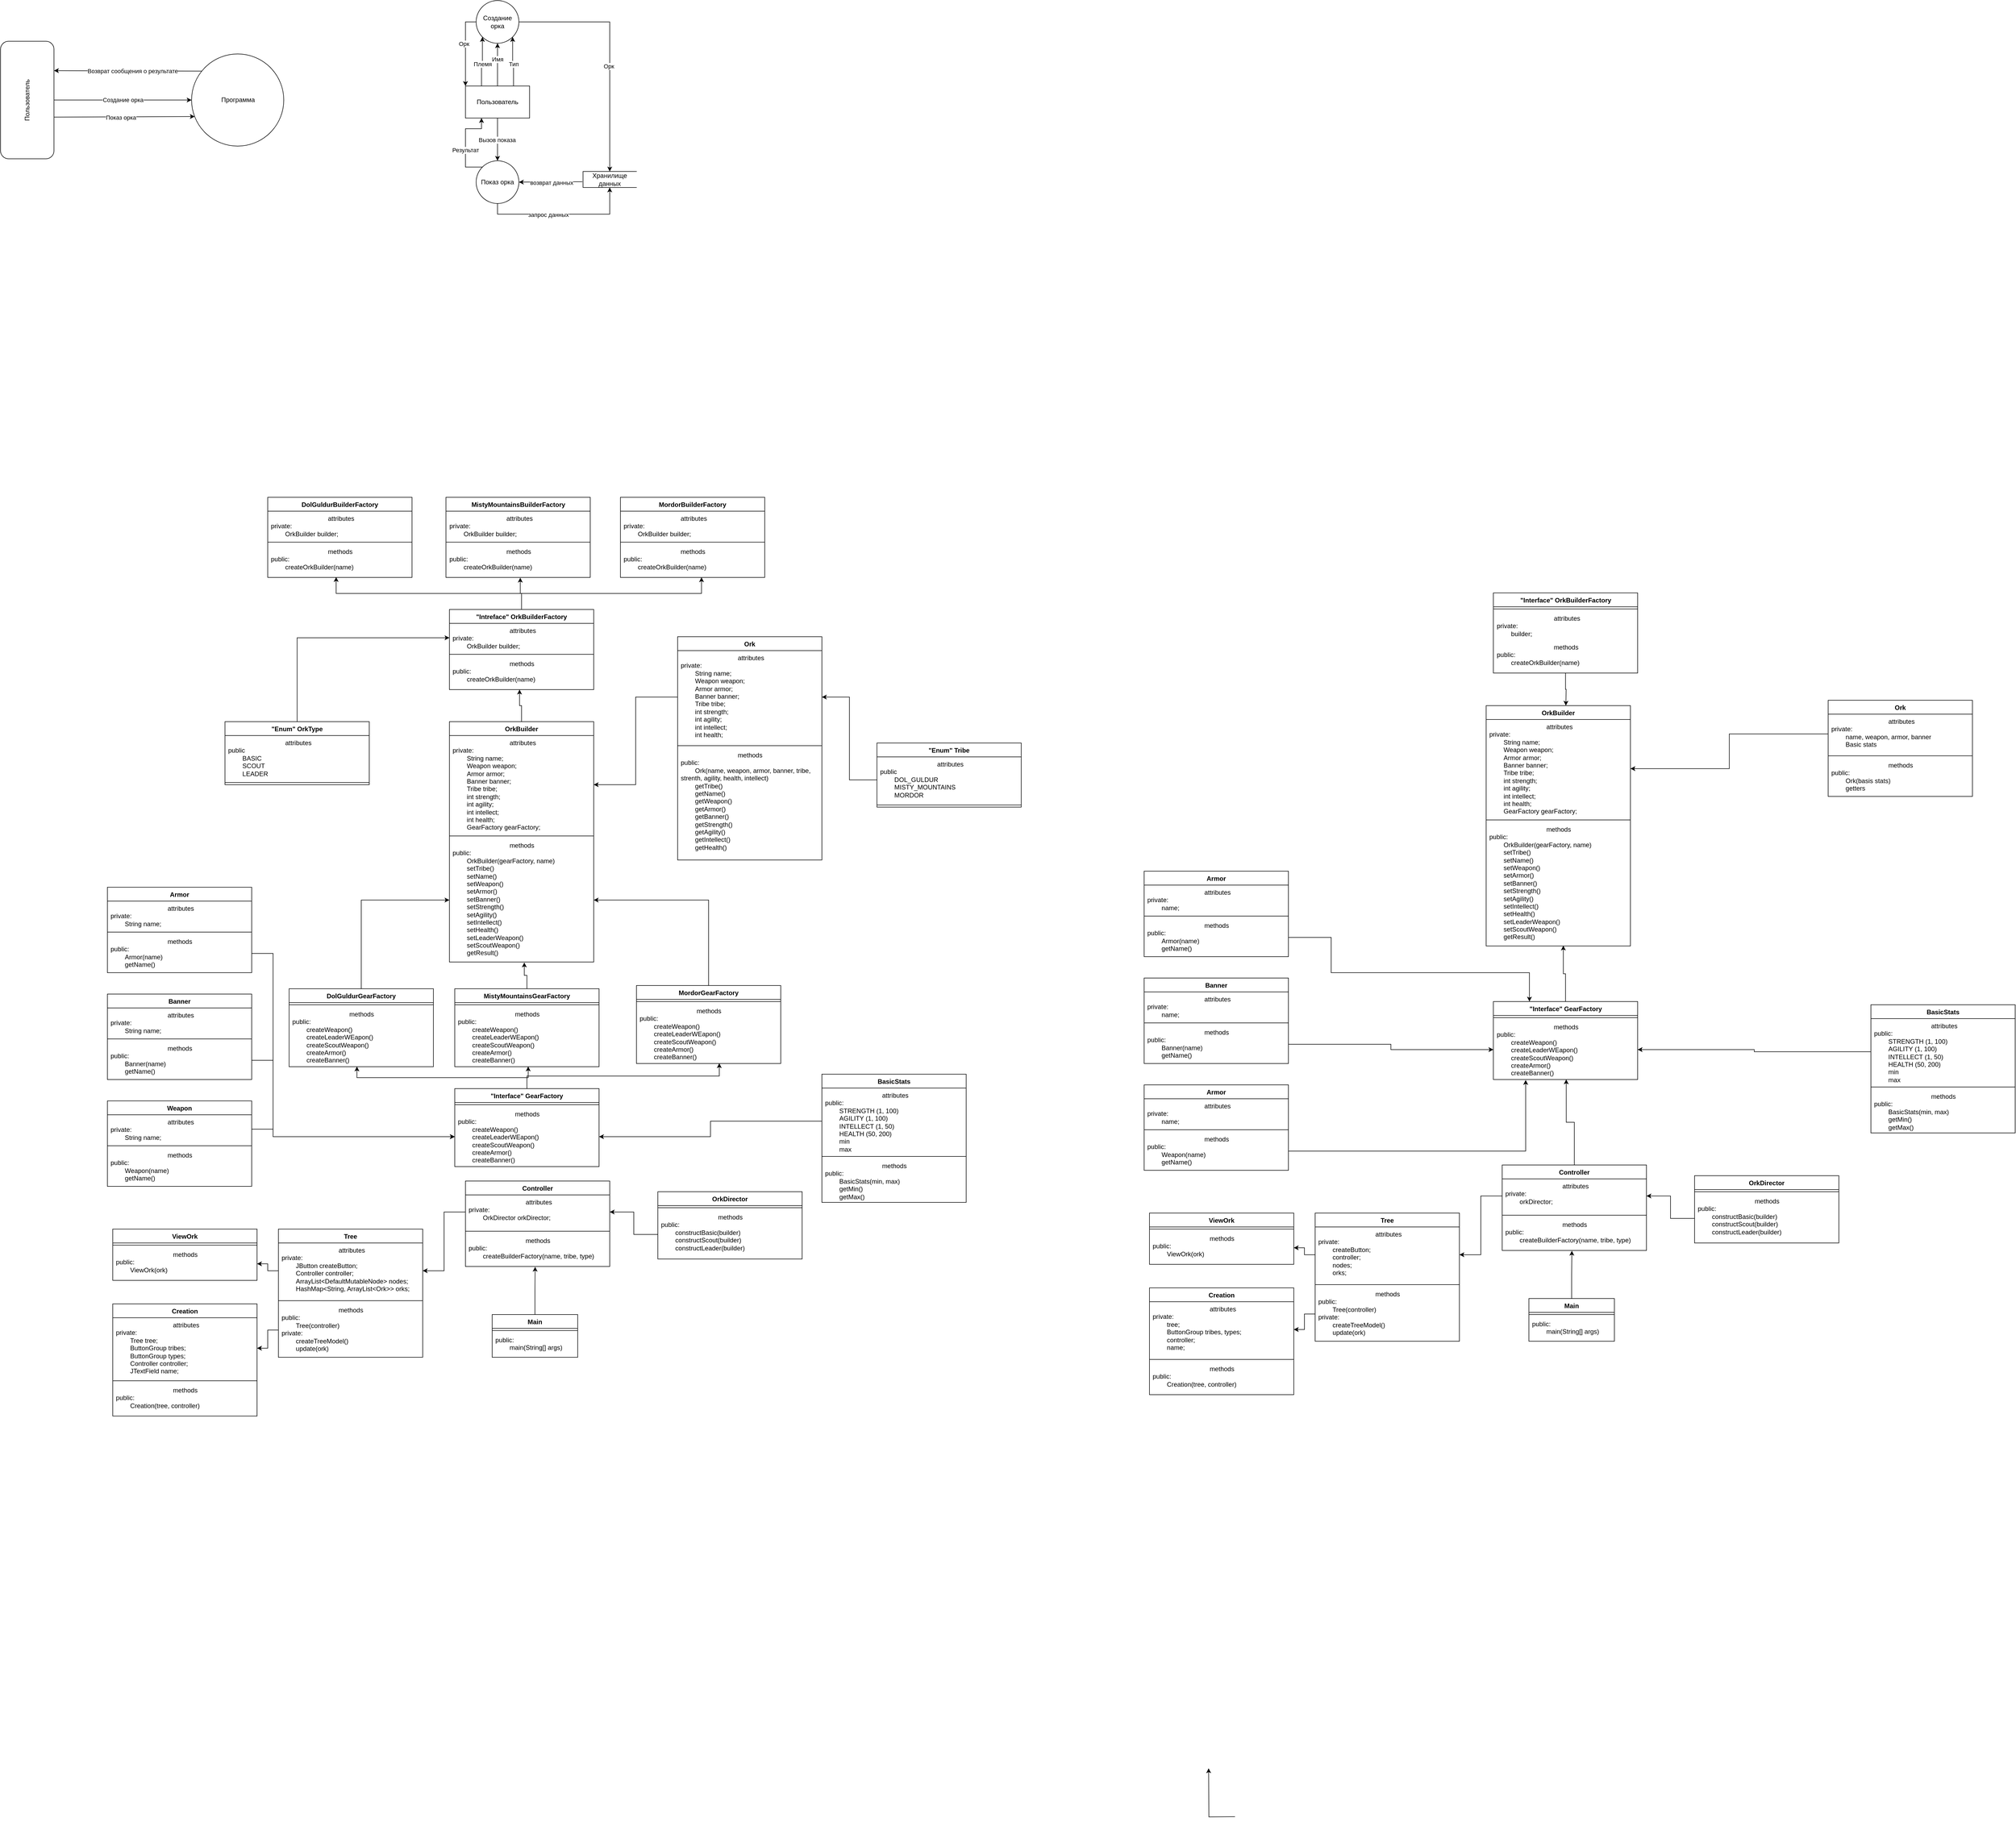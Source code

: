 <mxfile version="26.2.8">
  <diagram name="Страница — 1" id="FkbP0T9JKtQ-DXQmgHMW">
    <mxGraphModel dx="2254" dy="783" grid="1" gridSize="10" guides="1" tooltips="1" connect="1" arrows="1" fold="1" page="1" pageScale="1" pageWidth="827" pageHeight="1169" math="0" shadow="0">
      <root>
        <mxCell id="0" />
        <mxCell id="1" parent="0" />
        <mxCell id="IVyfVydPzLmbx_u4SSH5-3" style="edgeStyle=orthogonalEdgeStyle;rounded=0;orthogonalLoop=1;jettySize=auto;html=1;exitX=0.5;exitY=0;exitDx=0;exitDy=0;entryX=0.5;entryY=1;entryDx=0;entryDy=0;" parent="1" source="IVyfVydPzLmbx_u4SSH5-9" target="IVyfVydPzLmbx_u4SSH5-20" edge="1">
          <mxGeometry relative="1" as="geometry" />
        </mxCell>
        <mxCell id="IVyfVydPzLmbx_u4SSH5-4" value="Имя" style="edgeLabel;html=1;align=center;verticalAlign=middle;resizable=0;points=[];" parent="IVyfVydPzLmbx_u4SSH5-3" vertex="1" connectable="0">
          <mxGeometry x="0.313" y="1" relative="1" as="geometry">
            <mxPoint x="1" y="2" as="offset" />
          </mxGeometry>
        </mxCell>
        <mxCell id="IVyfVydPzLmbx_u4SSH5-5" style="edgeStyle=orthogonalEdgeStyle;rounded=0;orthogonalLoop=1;jettySize=auto;html=1;exitX=0.5;exitY=1;exitDx=0;exitDy=0;entryX=0.5;entryY=0;entryDx=0;entryDy=0;" parent="1" source="IVyfVydPzLmbx_u4SSH5-9" target="IVyfVydPzLmbx_u4SSH5-33" edge="1">
          <mxGeometry relative="1" as="geometry" />
        </mxCell>
        <mxCell id="IVyfVydPzLmbx_u4SSH5-6" value="Вызов показа" style="edgeLabel;html=1;align=center;verticalAlign=middle;resizable=0;points=[];" parent="IVyfVydPzLmbx_u4SSH5-5" vertex="1" connectable="0">
          <mxGeometry x="0.011" y="-1" relative="1" as="geometry">
            <mxPoint as="offset" />
          </mxGeometry>
        </mxCell>
        <mxCell id="IVyfVydPzLmbx_u4SSH5-42" style="edgeStyle=orthogonalEdgeStyle;rounded=0;orthogonalLoop=1;jettySize=auto;html=1;exitX=0.75;exitY=0;exitDx=0;exitDy=0;entryX=1;entryY=1;entryDx=0;entryDy=0;" parent="1" source="IVyfVydPzLmbx_u4SSH5-9" target="IVyfVydPzLmbx_u4SSH5-20" edge="1">
          <mxGeometry relative="1" as="geometry" />
        </mxCell>
        <mxCell id="IVyfVydPzLmbx_u4SSH5-45" value="Тип" style="edgeLabel;html=1;align=center;verticalAlign=middle;resizable=0;points=[];" parent="IVyfVydPzLmbx_u4SSH5-42" vertex="1" connectable="0">
          <mxGeometry x="-0.14" y="-1" relative="1" as="geometry">
            <mxPoint as="offset" />
          </mxGeometry>
        </mxCell>
        <mxCell id="IVyfVydPzLmbx_u4SSH5-43" style="edgeStyle=orthogonalEdgeStyle;rounded=0;orthogonalLoop=1;jettySize=auto;html=1;exitX=0.25;exitY=0;exitDx=0;exitDy=0;entryX=0;entryY=1;entryDx=0;entryDy=0;" parent="1" source="IVyfVydPzLmbx_u4SSH5-9" target="IVyfVydPzLmbx_u4SSH5-20" edge="1">
          <mxGeometry relative="1" as="geometry" />
        </mxCell>
        <mxCell id="IVyfVydPzLmbx_u4SSH5-44" value="Племя" style="edgeLabel;html=1;align=center;verticalAlign=middle;resizable=0;points=[];" parent="IVyfVydPzLmbx_u4SSH5-43" vertex="1" connectable="0">
          <mxGeometry x="-0.078" relative="1" as="geometry">
            <mxPoint as="offset" />
          </mxGeometry>
        </mxCell>
        <mxCell id="IVyfVydPzLmbx_u4SSH5-9" value="Пользователь" style="rounded=0;whiteSpace=wrap;html=1;" parent="1" vertex="1">
          <mxGeometry x="160" y="220" width="120" height="60" as="geometry" />
        </mxCell>
        <mxCell id="IVyfVydPzLmbx_u4SSH5-46" style="edgeStyle=orthogonalEdgeStyle;rounded=0;orthogonalLoop=1;jettySize=auto;html=1;exitX=1;exitY=0.5;exitDx=0;exitDy=0;entryX=0.5;entryY=0;entryDx=0;entryDy=0;" parent="1" source="IVyfVydPzLmbx_u4SSH5-20" target="IVyfVydPzLmbx_u4SSH5-38" edge="1">
          <mxGeometry relative="1" as="geometry">
            <Array as="points">
              <mxPoint x="430" y="100" />
            </Array>
          </mxGeometry>
        </mxCell>
        <mxCell id="IVyfVydPzLmbx_u4SSH5-59" value="Орк" style="edgeLabel;html=1;align=center;verticalAlign=middle;resizable=0;points=[];" parent="IVyfVydPzLmbx_u4SSH5-46" vertex="1" connectable="0">
          <mxGeometry x="0.124" y="-2" relative="1" as="geometry">
            <mxPoint as="offset" />
          </mxGeometry>
        </mxCell>
        <mxCell id="IVyfVydPzLmbx_u4SSH5-47" style="edgeStyle=orthogonalEdgeStyle;rounded=0;orthogonalLoop=1;jettySize=auto;html=1;exitX=0;exitY=0.5;exitDx=0;exitDy=0;entryX=0;entryY=0;entryDx=0;entryDy=0;" parent="1" source="IVyfVydPzLmbx_u4SSH5-20" target="IVyfVydPzLmbx_u4SSH5-9" edge="1">
          <mxGeometry relative="1" as="geometry" />
        </mxCell>
        <mxCell id="IVyfVydPzLmbx_u4SSH5-48" value="Орк" style="edgeLabel;html=1;align=center;verticalAlign=middle;resizable=0;points=[];" parent="IVyfVydPzLmbx_u4SSH5-47" vertex="1" connectable="0">
          <mxGeometry x="-0.126" y="-3" relative="1" as="geometry">
            <mxPoint as="offset" />
          </mxGeometry>
        </mxCell>
        <mxCell id="IVyfVydPzLmbx_u4SSH5-20" value="Создание орка" style="ellipse;whiteSpace=wrap;html=1;aspect=fixed;" parent="1" vertex="1">
          <mxGeometry x="180" y="60" width="80" height="80" as="geometry" />
        </mxCell>
        <mxCell id="IVyfVydPzLmbx_u4SSH5-25" style="edgeStyle=orthogonalEdgeStyle;rounded=0;orthogonalLoop=1;jettySize=auto;html=1;exitX=0;exitY=0;exitDx=0;exitDy=0;entryX=0.25;entryY=1;entryDx=0;entryDy=0;" parent="1" source="IVyfVydPzLmbx_u4SSH5-33" target="IVyfVydPzLmbx_u4SSH5-9" edge="1">
          <mxGeometry relative="1" as="geometry">
            <Array as="points">
              <mxPoint x="160" y="372" />
              <mxPoint x="160" y="300" />
              <mxPoint x="190" y="300" />
            </Array>
          </mxGeometry>
        </mxCell>
        <mxCell id="IVyfVydPzLmbx_u4SSH5-26" value="Результат" style="edgeLabel;html=1;align=center;verticalAlign=middle;resizable=0;points=[];" parent="IVyfVydPzLmbx_u4SSH5-25" vertex="1" connectable="0">
          <mxGeometry x="-0.287" relative="1" as="geometry">
            <mxPoint y="-9" as="offset" />
          </mxGeometry>
        </mxCell>
        <mxCell id="IVyfVydPzLmbx_u4SSH5-29" style="edgeStyle=orthogonalEdgeStyle;rounded=0;orthogonalLoop=1;jettySize=auto;html=1;entryX=0.5;entryY=1;entryDx=0;entryDy=0;exitX=0.5;exitY=1;exitDx=0;exitDy=0;" parent="1" source="IVyfVydPzLmbx_u4SSH5-33" target="IVyfVydPzLmbx_u4SSH5-38" edge="1">
          <mxGeometry relative="1" as="geometry">
            <mxPoint x="220" y="510" as="targetPoint" />
            <Array as="points">
              <mxPoint x="220" y="460" />
              <mxPoint x="430" y="460" />
            </Array>
          </mxGeometry>
        </mxCell>
        <mxCell id="IVyfVydPzLmbx_u4SSH5-30" value="запрос данных" style="edgeLabel;html=1;align=center;verticalAlign=middle;resizable=0;points=[];" parent="IVyfVydPzLmbx_u4SSH5-29" vertex="1" connectable="0">
          <mxGeometry x="-0.182" y="-1" relative="1" as="geometry">
            <mxPoint as="offset" />
          </mxGeometry>
        </mxCell>
        <mxCell id="IVyfVydPzLmbx_u4SSH5-33" value="Показ орка" style="ellipse;whiteSpace=wrap;html=1;aspect=fixed;" parent="1" vertex="1">
          <mxGeometry x="180" y="360" width="80" height="80" as="geometry" />
        </mxCell>
        <mxCell id="IVyfVydPzLmbx_u4SSH5-36" style="edgeStyle=orthogonalEdgeStyle;rounded=0;orthogonalLoop=1;jettySize=auto;html=1;exitX=-0.012;exitY=0.642;exitDx=0;exitDy=0;entryX=1;entryY=0.5;entryDx=0;entryDy=0;exitPerimeter=0;" parent="1" source="IVyfVydPzLmbx_u4SSH5-38" target="IVyfVydPzLmbx_u4SSH5-33" edge="1">
          <mxGeometry relative="1" as="geometry">
            <mxPoint x="190" y="510" as="sourcePoint" />
          </mxGeometry>
        </mxCell>
        <mxCell id="IVyfVydPzLmbx_u4SSH5-37" value="возврат данных" style="edgeLabel;html=1;align=center;verticalAlign=middle;resizable=0;points=[];" parent="IVyfVydPzLmbx_u4SSH5-36" vertex="1" connectable="0">
          <mxGeometry x="-0.658" relative="1" as="geometry">
            <mxPoint x="-38" y="1" as="offset" />
          </mxGeometry>
        </mxCell>
        <mxCell id="IVyfVydPzLmbx_u4SSH5-38" value="Хранилище данных" style="html=1;dashed=0;whiteSpace=wrap;shape=partialRectangle;right=0;" parent="1" vertex="1">
          <mxGeometry x="380" y="380" width="100" height="30" as="geometry" />
        </mxCell>
        <mxCell id="IVyfVydPzLmbx_u4SSH5-75" value="Пользователь" style="rounded=1;whiteSpace=wrap;html=1;rotation=-90;" parent="1" vertex="1">
          <mxGeometry x="-770" y="196.25" width="220" height="100" as="geometry" />
        </mxCell>
        <mxCell id="IVyfVydPzLmbx_u4SSH5-76" value="Программа" style="ellipse;whiteSpace=wrap;html=1;aspect=fixed;" parent="1" vertex="1">
          <mxGeometry x="-352.5" y="160" width="172.5" height="172.5" as="geometry" />
        </mxCell>
        <mxCell id="IVyfVydPzLmbx_u4SSH5-77" value="" style="endArrow=classic;html=1;rounded=0;exitX=0.5;exitY=1;exitDx=0;exitDy=0;entryX=0;entryY=0.5;entryDx=0;entryDy=0;" parent="1" source="IVyfVydPzLmbx_u4SSH5-75" target="IVyfVydPzLmbx_u4SSH5-76" edge="1">
          <mxGeometry width="50" height="50" relative="1" as="geometry">
            <mxPoint x="-570" y="245.75" as="sourcePoint" />
            <mxPoint x="-360" y="245.75" as="targetPoint" />
            <Array as="points" />
          </mxGeometry>
        </mxCell>
        <mxCell id="IVyfVydPzLmbx_u4SSH5-78" value="Создание орка" style="edgeLabel;html=1;align=center;verticalAlign=middle;resizable=0;points=[];" parent="IVyfVydPzLmbx_u4SSH5-77" vertex="1" connectable="0">
          <mxGeometry x="-0.003" y="1" relative="1" as="geometry">
            <mxPoint as="offset" />
          </mxGeometry>
        </mxCell>
        <mxCell id="IVyfVydPzLmbx_u4SSH5-79" value="" style="endArrow=classic;html=1;rounded=0;entryX=0.034;entryY=0.679;entryDx=0;entryDy=0;entryPerimeter=0;" parent="1" target="IVyfVydPzLmbx_u4SSH5-76" edge="1">
          <mxGeometry width="50" height="50" relative="1" as="geometry">
            <mxPoint x="-610" y="278.26" as="sourcePoint" />
            <mxPoint x="-348.788" y="276.255" as="targetPoint" />
            <Array as="points" />
          </mxGeometry>
        </mxCell>
        <mxCell id="IVyfVydPzLmbx_u4SSH5-80" value="Показ орка" style="edgeLabel;html=1;align=center;verticalAlign=middle;resizable=0;points=[];" parent="IVyfVydPzLmbx_u4SSH5-79" vertex="1" connectable="0">
          <mxGeometry x="-0.051" y="-1" relative="1" as="geometry">
            <mxPoint as="offset" />
          </mxGeometry>
        </mxCell>
        <mxCell id="IVyfVydPzLmbx_u4SSH5-87" value="" style="endArrow=classic;html=1;rounded=0;entryX=0.75;entryY=1;entryDx=0;entryDy=0;exitX=0.109;exitY=0.186;exitDx=0;exitDy=0;exitPerimeter=0;" parent="1" source="IVyfVydPzLmbx_u4SSH5-76" target="IVyfVydPzLmbx_u4SSH5-75" edge="1">
          <mxGeometry width="50" height="50" relative="1" as="geometry">
            <mxPoint x="-380" y="191.25" as="sourcePoint" />
            <mxPoint x="-600" y="156.25" as="targetPoint" />
          </mxGeometry>
        </mxCell>
        <mxCell id="IVyfVydPzLmbx_u4SSH5-88" value="Возврат сообщения о результате" style="edgeLabel;html=1;align=center;verticalAlign=middle;resizable=0;points=[];" parent="IVyfVydPzLmbx_u4SSH5-87" vertex="1" connectable="0">
          <mxGeometry x="-0.061" relative="1" as="geometry">
            <mxPoint as="offset" />
          </mxGeometry>
        </mxCell>
        <mxCell id="IVyfVydPzLmbx_u4SSH5-93" value="OrkBuilder" style="swimlane;fontStyle=1;align=center;verticalAlign=top;childLayout=stackLayout;horizontal=1;startSize=26;horizontalStack=0;resizeParent=1;resizeParentMax=0;resizeLast=0;collapsible=1;marginBottom=0;whiteSpace=wrap;html=1;" parent="1" vertex="1">
          <mxGeometry x="130" y="1410" width="270" height="450" as="geometry" />
        </mxCell>
        <mxCell id="IVyfVydPzLmbx_u4SSH5-94" value="&amp;nbsp; &amp;nbsp; &amp;nbsp; &amp;nbsp; &amp;nbsp; &amp;nbsp; &amp;nbsp; &amp;nbsp;&lt;span style=&quot;white-space: pre;&quot;&gt;&#x9;&lt;/span&gt;&lt;span style=&quot;white-space: pre;&quot;&gt;&#x9;&lt;/span&gt;&lt;span style=&quot;white-space: pre;&quot;&gt;&#x9;&lt;/span&gt;attributes&lt;div&gt;private:&amp;nbsp;&lt;/div&gt;&lt;div&gt;&lt;span style=&quot;white-space: pre;&quot;&gt;&#x9;&lt;/span&gt;String name;&lt;/div&gt;&lt;div&gt;&lt;span style=&quot;white-space: pre;&quot;&gt;&#x9;&lt;/span&gt;Weapon weapon;&lt;br&gt;&lt;/div&gt;&lt;div&gt;&lt;span style=&quot;white-space: pre;&quot;&gt;&#x9;&lt;/span&gt;Armor armor;&lt;br&gt;&lt;/div&gt;&lt;div&gt;&lt;span style=&quot;white-space: pre;&quot;&gt;&#x9;&lt;/span&gt;Banner banner;&lt;br&gt;&lt;/div&gt;&lt;div&gt;&lt;span style=&quot;white-space: pre;&quot;&gt;&#x9;&lt;/span&gt;Tribe tribe;&lt;br&gt;&lt;/div&gt;&lt;div&gt;&lt;span style=&quot;white-space: pre;&quot;&gt;&#x9;&lt;/span&gt;int strength;&lt;br&gt;&lt;/div&gt;&lt;div&gt;&lt;span style=&quot;white-space: pre;&quot;&gt;&#x9;&lt;/span&gt;int agility;&lt;br&gt;&lt;/div&gt;&lt;div&gt;&lt;span style=&quot;white-space: pre;&quot;&gt;&#x9;&lt;/span&gt;int intellect;&lt;br&gt;&lt;/div&gt;&lt;div&gt;&lt;span style=&quot;white-space: pre;&quot;&gt;&#x9;&lt;/span&gt;int health;&lt;br&gt;&lt;/div&gt;&lt;div&gt;&lt;span style=&quot;white-space: pre;&quot;&gt;&#x9;&lt;/span&gt;GearFactory gearFactory;&lt;br&gt;&lt;/div&gt;" style="text;strokeColor=none;fillColor=none;align=left;verticalAlign=top;spacingLeft=4;spacingRight=4;overflow=hidden;rotatable=0;points=[[0,0.5],[1,0.5]];portConstraint=eastwest;whiteSpace=wrap;html=1;" parent="IVyfVydPzLmbx_u4SSH5-93" vertex="1">
          <mxGeometry y="26" width="270" height="184" as="geometry" />
        </mxCell>
        <mxCell id="IVyfVydPzLmbx_u4SSH5-95" value="" style="line;strokeWidth=1;fillColor=none;align=left;verticalAlign=middle;spacingTop=-1;spacingLeft=3;spacingRight=3;rotatable=0;labelPosition=right;points=[];portConstraint=eastwest;strokeColor=inherit;" parent="IVyfVydPzLmbx_u4SSH5-93" vertex="1">
          <mxGeometry y="210" width="270" height="8" as="geometry" />
        </mxCell>
        <mxCell id="IVyfVydPzLmbx_u4SSH5-96" value="&lt;span style=&quot;white-space: pre;&quot;&gt;&#x9;&lt;/span&gt;&lt;span style=&quot;white-space: pre;&quot;&gt;&#x9;&lt;/span&gt;&lt;span style=&quot;white-space: pre;&quot;&gt;&#x9;&lt;/span&gt;&lt;span style=&quot;white-space: pre;&quot;&gt;&#x9;&lt;/span&gt;methods&lt;div&gt;public:&lt;/div&gt;&lt;div&gt;&lt;span style=&quot;white-space: pre;&quot;&gt;&#x9;&lt;/span&gt;OrkBuilder(gearFactory, name)&lt;br&gt;&lt;/div&gt;&lt;div&gt;&lt;span style=&quot;white-space: pre;&quot;&gt;&#x9;&lt;/span&gt;setTribe()&lt;/div&gt;&lt;div&gt;&lt;span style=&quot;white-space: pre;&quot;&gt;&#x9;&lt;/span&gt;setName()&lt;/div&gt;&lt;div&gt;&lt;span style=&quot;white-space: pre;&quot;&gt;&#x9;&lt;/span&gt;setWeapon()&lt;/div&gt;&lt;div&gt;&lt;span style=&quot;white-space: pre;&quot;&gt;&#x9;&lt;/span&gt;setArmor()&lt;/div&gt;&lt;div&gt;&lt;span style=&quot;white-space: pre;&quot;&gt;&#x9;&lt;/span&gt;setBanner()&lt;/div&gt;&lt;div&gt;&lt;span style=&quot;white-space: pre;&quot;&gt;&#x9;&lt;/span&gt;setStrength()&lt;/div&gt;&lt;div&gt;&lt;span style=&quot;white-space: pre;&quot;&gt;&#x9;&lt;/span&gt;setAgility()&lt;/div&gt;&lt;div&gt;&lt;span style=&quot;white-space: pre;&quot;&gt;&#x9;&lt;/span&gt;setIntellect()&lt;/div&gt;&lt;div&gt;&lt;span style=&quot;white-space: pre;&quot;&gt;&#x9;&lt;/span&gt;setHealth()&lt;/div&gt;&lt;div&gt;&lt;span style=&quot;white-space: pre;&quot;&gt;&#x9;&lt;/span&gt;setLeaderWeapon()&lt;br&gt;&lt;/div&gt;&lt;div&gt;&lt;span style=&quot;white-space: pre;&quot;&gt;&#x9;&lt;/span&gt;setScoutWeapon()&lt;br&gt;&lt;/div&gt;&lt;div&gt;&lt;span style=&quot;white-space: pre;&quot;&gt;&#x9;&lt;/span&gt;getResult()&lt;br&gt;&lt;/div&gt;&lt;div&gt;&lt;br&gt;&lt;/div&gt;&lt;div&gt;&lt;br&gt;&lt;/div&gt;&lt;div&gt;&lt;br&gt;&lt;/div&gt;&lt;div&gt;&lt;br&gt;&lt;/div&gt;" style="text;strokeColor=none;fillColor=none;align=left;verticalAlign=top;spacingLeft=4;spacingRight=4;overflow=hidden;rotatable=0;points=[[0,0.5],[1,0.5]];portConstraint=eastwest;whiteSpace=wrap;html=1;" parent="IVyfVydPzLmbx_u4SSH5-93" vertex="1">
          <mxGeometry y="218" width="270" height="232" as="geometry" />
        </mxCell>
        <mxCell id="IVyfVydPzLmbx_u4SSH5-97" value="OrkDirector" style="swimlane;fontStyle=1;align=center;verticalAlign=top;childLayout=stackLayout;horizontal=1;startSize=26;horizontalStack=0;resizeParent=1;resizeParentMax=0;resizeLast=0;collapsible=1;marginBottom=0;whiteSpace=wrap;html=1;" parent="1" vertex="1">
          <mxGeometry x="520" y="2290" width="270" height="126" as="geometry" />
        </mxCell>
        <mxCell id="IVyfVydPzLmbx_u4SSH5-99" value="" style="line;strokeWidth=1;fillColor=none;align=left;verticalAlign=middle;spacingTop=-1;spacingLeft=3;spacingRight=3;rotatable=0;labelPosition=right;points=[];portConstraint=eastwest;strokeColor=inherit;" parent="IVyfVydPzLmbx_u4SSH5-97" vertex="1">
          <mxGeometry y="26" width="270" height="8" as="geometry" />
        </mxCell>
        <mxCell id="IVyfVydPzLmbx_u4SSH5-100" value="&lt;span style=&quot;white-space: pre;&quot;&gt;&#x9;&lt;/span&gt;&lt;span style=&quot;white-space: pre;&quot;&gt;&#x9;&lt;/span&gt;&lt;span style=&quot;white-space: pre;&quot;&gt;&#x9;&lt;/span&gt;&lt;span style=&quot;white-space: pre;&quot;&gt;&#x9;&lt;/span&gt;methods&lt;div&gt;public:&lt;/div&gt;&lt;div&gt;&lt;span style=&quot;white-space: pre;&quot;&gt;&#x9;&lt;/span&gt;constructBasic(builder)&lt;/div&gt;&lt;div&gt;&lt;span style=&quot;white-space: pre;&quot;&gt;&#x9;&lt;/span&gt;&lt;span style=&quot;background-color: transparent; color: light-dark(rgb(0, 0, 0), rgb(255, 255, 255));&quot;&gt;constructScout(builder)&lt;/span&gt;&lt;br&gt;&lt;/div&gt;&lt;div&gt;&lt;span style=&quot;background-color: transparent; color: light-dark(rgb(0, 0, 0), rgb(255, 255, 255));&quot;&gt;&lt;span style=&quot;white-space: pre;&quot;&gt;&#x9;&lt;/span&gt;&lt;/span&gt;&lt;span style=&quot;background-color: transparent; color: light-dark(rgb(0, 0, 0), rgb(255, 255, 255));&quot;&gt;constructLeader(builder)&lt;/span&gt;&lt;/div&gt;&lt;div&gt;&lt;br&gt;&lt;/div&gt;&lt;div&gt;&lt;br&gt;&lt;/div&gt;&lt;div&gt;&lt;br&gt;&lt;/div&gt;&lt;div&gt;&lt;br&gt;&lt;/div&gt;" style="text;strokeColor=none;fillColor=none;align=left;verticalAlign=top;spacingLeft=4;spacingRight=4;overflow=hidden;rotatable=0;points=[[0,0.5],[1,0.5]];portConstraint=eastwest;whiteSpace=wrap;html=1;" parent="IVyfVydPzLmbx_u4SSH5-97" vertex="1">
          <mxGeometry y="34" width="270" height="92" as="geometry" />
        </mxCell>
        <mxCell id="IVyfVydPzLmbx_u4SSH5-101" value="&lt;div&gt;&quot;Enum&quot;&amp;nbsp;&lt;span style=&quot;background-color: transparent; color: light-dark(rgb(0, 0, 0), rgb(255, 255, 255));&quot;&gt;Tribe&lt;/span&gt;&lt;/div&gt;" style="swimlane;fontStyle=1;align=center;verticalAlign=top;childLayout=stackLayout;horizontal=1;startSize=26;horizontalStack=0;resizeParent=1;resizeParentMax=0;resizeLast=0;collapsible=1;marginBottom=0;whiteSpace=wrap;html=1;" parent="1" vertex="1">
          <mxGeometry x="930" y="1450" width="270" height="120" as="geometry" />
        </mxCell>
        <mxCell id="IVyfVydPzLmbx_u4SSH5-102" value="&amp;nbsp; &amp;nbsp; &amp;nbsp; &amp;nbsp; &amp;nbsp; &amp;nbsp; &amp;nbsp; &amp;nbsp;&lt;span style=&quot;white-space: pre;&quot;&gt;&#x9;&lt;/span&gt;&lt;span style=&quot;white-space: pre;&quot;&gt;&#x9;&lt;/span&gt;&lt;span style=&quot;white-space: pre;&quot;&gt;&#x9;&lt;/span&gt;attributes&lt;div&gt;public&lt;span style=&quot;white-space: pre;&quot;&gt;&#x9;&lt;/span&gt;&lt;/div&gt;&lt;div&gt;&lt;span style=&quot;white-space: pre;&quot;&gt;&#x9;&lt;/span&gt;DOL_GULDUR&lt;/div&gt;&lt;div&gt;&lt;span style=&quot;white-space: pre;&quot;&gt;&#x9;&lt;/span&gt;MISTY_MOUNTAINS&lt;br&gt;&lt;/div&gt;&lt;div&gt;&lt;span style=&quot;white-space: pre;&quot;&gt;&#x9;&lt;/span&gt;MORDOR&lt;br&gt;&lt;/div&gt;" style="text;strokeColor=none;fillColor=none;align=left;verticalAlign=top;spacingLeft=4;spacingRight=4;overflow=hidden;rotatable=0;points=[[0,0.5],[1,0.5]];portConstraint=eastwest;whiteSpace=wrap;html=1;" parent="IVyfVydPzLmbx_u4SSH5-101" vertex="1">
          <mxGeometry y="26" width="270" height="86" as="geometry" />
        </mxCell>
        <mxCell id="IVyfVydPzLmbx_u4SSH5-103" value="" style="line;strokeWidth=1;fillColor=none;align=left;verticalAlign=middle;spacingTop=-1;spacingLeft=3;spacingRight=3;rotatable=0;labelPosition=right;points=[];portConstraint=eastwest;strokeColor=inherit;" parent="IVyfVydPzLmbx_u4SSH5-101" vertex="1">
          <mxGeometry y="112" width="270" height="8" as="geometry" />
        </mxCell>
        <mxCell id="IVyfVydPzLmbx_u4SSH5-109" value="Main" style="swimlane;fontStyle=1;align=center;verticalAlign=top;childLayout=stackLayout;horizontal=1;startSize=26;horizontalStack=0;resizeParent=1;resizeParentMax=0;resizeLast=0;collapsible=1;marginBottom=0;whiteSpace=wrap;html=1;" parent="1" vertex="1">
          <mxGeometry x="210" y="2520" width="160" height="80" as="geometry" />
        </mxCell>
        <mxCell id="IVyfVydPzLmbx_u4SSH5-110" value="" style="line;strokeWidth=1;fillColor=none;align=left;verticalAlign=middle;spacingTop=-1;spacingLeft=3;spacingRight=3;rotatable=0;labelPosition=right;points=[];portConstraint=eastwest;strokeColor=inherit;" parent="IVyfVydPzLmbx_u4SSH5-109" vertex="1">
          <mxGeometry y="26" width="160" height="8" as="geometry" />
        </mxCell>
        <mxCell id="IVyfVydPzLmbx_u4SSH5-111" value="public:&lt;div&gt;&lt;span style=&quot;white-space: pre;&quot;&gt;&#x9;&lt;/span&gt;main(String[] args)&lt;br&gt;&lt;/div&gt;" style="text;strokeColor=none;fillColor=none;align=left;verticalAlign=top;spacingLeft=4;spacingRight=4;overflow=hidden;rotatable=0;points=[[0,0.5],[1,0.5]];portConstraint=eastwest;whiteSpace=wrap;html=1;" parent="IVyfVydPzLmbx_u4SSH5-109" vertex="1">
          <mxGeometry y="34" width="160" height="46" as="geometry" />
        </mxCell>
        <mxCell id="IVyfVydPzLmbx_u4SSH5-112" value="Controller" style="swimlane;fontStyle=1;align=center;verticalAlign=top;childLayout=stackLayout;horizontal=1;startSize=26;horizontalStack=0;resizeParent=1;resizeParentMax=0;resizeLast=0;collapsible=1;marginBottom=0;whiteSpace=wrap;html=1;" parent="1" vertex="1">
          <mxGeometry x="160" y="2270" width="270" height="160" as="geometry" />
        </mxCell>
        <mxCell id="IVyfVydPzLmbx_u4SSH5-113" value="&amp;nbsp; &amp;nbsp; &amp;nbsp; &amp;nbsp; &amp;nbsp; &amp;nbsp; &amp;nbsp; &amp;nbsp;&lt;span style=&quot;white-space: pre;&quot;&gt;&#x9;&lt;/span&gt;&lt;span style=&quot;white-space: pre;&quot;&gt;&#x9;&lt;/span&gt;&lt;span style=&quot;white-space: pre;&quot;&gt;&#x9;&lt;/span&gt;attributes&lt;div&gt;private:&amp;nbsp;&lt;/div&gt;&lt;div&gt;&lt;span style=&quot;white-space: pre;&quot;&gt;&#x9;&lt;/span&gt;OrkDirector orkDirector;&lt;/div&gt;" style="text;strokeColor=none;fillColor=none;align=left;verticalAlign=top;spacingLeft=4;spacingRight=4;overflow=hidden;rotatable=0;points=[[0,0.5],[1,0.5]];portConstraint=eastwest;whiteSpace=wrap;html=1;" parent="IVyfVydPzLmbx_u4SSH5-112" vertex="1">
          <mxGeometry y="26" width="270" height="64" as="geometry" />
        </mxCell>
        <mxCell id="IVyfVydPzLmbx_u4SSH5-114" value="" style="line;strokeWidth=1;fillColor=none;align=left;verticalAlign=middle;spacingTop=-1;spacingLeft=3;spacingRight=3;rotatable=0;labelPosition=right;points=[];portConstraint=eastwest;strokeColor=inherit;" parent="IVyfVydPzLmbx_u4SSH5-112" vertex="1">
          <mxGeometry y="90" width="270" height="8" as="geometry" />
        </mxCell>
        <mxCell id="IVyfVydPzLmbx_u4SSH5-115" value="&lt;span style=&quot;white-space: pre;&quot;&gt;&#x9;&lt;/span&gt;&lt;span style=&quot;white-space: pre;&quot;&gt;&#x9;&lt;/span&gt;&lt;span style=&quot;white-space: pre;&quot;&gt;&#x9;&lt;/span&gt;&lt;span style=&quot;white-space: pre;&quot;&gt;&#x9;&lt;/span&gt;methods&lt;div&gt;public:&lt;/div&gt;&lt;div&gt;&lt;span style=&quot;white-space: pre;&quot;&gt;&#x9;&lt;/span&gt;createBuilderFactory(name, tribe, type)&lt;/div&gt;&lt;div&gt;&lt;br&gt;&lt;/div&gt;&lt;div&gt;&lt;br&gt;&lt;/div&gt;&lt;div&gt;&lt;br&gt;&lt;/div&gt;&lt;div&gt;&lt;br&gt;&lt;/div&gt;" style="text;strokeColor=none;fillColor=none;align=left;verticalAlign=top;spacingLeft=4;spacingRight=4;overflow=hidden;rotatable=0;points=[[0,0.5],[1,0.5]];portConstraint=eastwest;whiteSpace=wrap;html=1;" parent="IVyfVydPzLmbx_u4SSH5-112" vertex="1">
          <mxGeometry y="98" width="270" height="62" as="geometry" />
        </mxCell>
        <mxCell id="rLMh2moFb9XBxbwuK6a8-12" style="edgeStyle=orthogonalEdgeStyle;rounded=0;orthogonalLoop=1;jettySize=auto;html=1;exitX=0.5;exitY=0;exitDx=0;exitDy=0;entryX=0;entryY=0.5;entryDx=0;entryDy=0;" parent="1" source="IVyfVydPzLmbx_u4SSH5-116" target="rLMh2moFb9XBxbwuK6a8-8" edge="1">
          <mxGeometry relative="1" as="geometry" />
        </mxCell>
        <mxCell id="IVyfVydPzLmbx_u4SSH5-116" value="&quot;Enum&quot; OrkType" style="swimlane;fontStyle=1;align=center;verticalAlign=top;childLayout=stackLayout;horizontal=1;startSize=26;horizontalStack=0;resizeParent=1;resizeParentMax=0;resizeLast=0;collapsible=1;marginBottom=0;whiteSpace=wrap;html=1;" parent="1" vertex="1">
          <mxGeometry x="-290" y="1410" width="270" height="118" as="geometry" />
        </mxCell>
        <mxCell id="IVyfVydPzLmbx_u4SSH5-117" value="&amp;nbsp; &amp;nbsp; &amp;nbsp; &amp;nbsp; &amp;nbsp; &amp;nbsp; &amp;nbsp; &amp;nbsp;&lt;span style=&quot;white-space: pre;&quot;&gt;&#x9;&lt;/span&gt;&lt;span style=&quot;white-space: pre;&quot;&gt;&#x9;&lt;/span&gt;&lt;span style=&quot;white-space: pre;&quot;&gt;&#x9;&lt;/span&gt;attributes&lt;div&gt;public&lt;span style=&quot;white-space: pre;&quot;&gt;&#x9;&lt;/span&gt;&lt;/div&gt;&lt;div&gt;&lt;span style=&quot;white-space: pre;&quot;&gt;&#x9;&lt;/span&gt;BASIC&lt;/div&gt;&lt;div&gt;&lt;span style=&quot;white-space: pre;&quot;&gt;&#x9;&lt;/span&gt;SCOUT&lt;br&gt;&lt;/div&gt;&lt;div&gt;&lt;span style=&quot;white-space: pre;&quot;&gt;&#x9;&lt;/span&gt;LEADER&lt;br&gt;&lt;/div&gt;" style="text;strokeColor=none;fillColor=none;align=left;verticalAlign=top;spacingLeft=4;spacingRight=4;overflow=hidden;rotatable=0;points=[[0,0.5],[1,0.5]];portConstraint=eastwest;whiteSpace=wrap;html=1;" parent="IVyfVydPzLmbx_u4SSH5-116" vertex="1">
          <mxGeometry y="26" width="270" height="84" as="geometry" />
        </mxCell>
        <mxCell id="IVyfVydPzLmbx_u4SSH5-118" value="" style="line;strokeWidth=1;fillColor=none;align=left;verticalAlign=middle;spacingTop=-1;spacingLeft=3;spacingRight=3;rotatable=0;labelPosition=right;points=[];portConstraint=eastwest;strokeColor=inherit;" parent="IVyfVydPzLmbx_u4SSH5-116" vertex="1">
          <mxGeometry y="110" width="270" height="8" as="geometry" />
        </mxCell>
        <mxCell id="IVyfVydPzLmbx_u4SSH5-119" value="Tree" style="swimlane;fontStyle=1;align=center;verticalAlign=top;childLayout=stackLayout;horizontal=1;startSize=26;horizontalStack=0;resizeParent=1;resizeParentMax=0;resizeLast=0;collapsible=1;marginBottom=0;whiteSpace=wrap;html=1;" parent="1" vertex="1">
          <mxGeometry x="-190" y="2360" width="270" height="240" as="geometry" />
        </mxCell>
        <mxCell id="IVyfVydPzLmbx_u4SSH5-120" value="&amp;nbsp; &amp;nbsp; &amp;nbsp; &amp;nbsp; &amp;nbsp; &amp;nbsp; &amp;nbsp; &amp;nbsp;&lt;span style=&quot;white-space: pre;&quot;&gt;&#x9;&lt;/span&gt;&lt;span style=&quot;white-space: pre;&quot;&gt;&#x9;&lt;/span&gt;&lt;span style=&quot;white-space: pre;&quot;&gt;&#x9;&lt;/span&gt;attributes&lt;div&gt;private:&amp;nbsp;&lt;/div&gt;&lt;div&gt;&lt;span style=&quot;white-space: pre;&quot;&gt;&#x9;&lt;/span&gt;JButton createButton;&lt;/div&gt;&lt;div&gt;&lt;span style=&quot;white-space: pre;&quot;&gt;&#x9;&lt;/span&gt;Controller controller;&lt;/div&gt;&lt;div&gt;&lt;span style=&quot;white-space: pre;&quot;&gt;&#x9;&lt;/span&gt;ArrayList&amp;lt;DefaultMutableNode&amp;gt; nodes;&lt;/div&gt;&lt;div&gt;&lt;span style=&quot;white-space: pre;&quot;&gt;&#x9;&lt;/span&gt;HashMap&amp;lt;String, ArrayList&amp;lt;Ork&amp;gt;&amp;gt; orks;&lt;/div&gt;" style="text;strokeColor=none;fillColor=none;align=left;verticalAlign=top;spacingLeft=4;spacingRight=4;overflow=hidden;rotatable=0;points=[[0,0.5],[1,0.5]];portConstraint=eastwest;whiteSpace=wrap;html=1;" parent="IVyfVydPzLmbx_u4SSH5-119" vertex="1">
          <mxGeometry y="26" width="270" height="104" as="geometry" />
        </mxCell>
        <mxCell id="IVyfVydPzLmbx_u4SSH5-121" value="" style="line;strokeWidth=1;fillColor=none;align=left;verticalAlign=middle;spacingTop=-1;spacingLeft=3;spacingRight=3;rotatable=0;labelPosition=right;points=[];portConstraint=eastwest;strokeColor=inherit;" parent="IVyfVydPzLmbx_u4SSH5-119" vertex="1">
          <mxGeometry y="130" width="270" height="8" as="geometry" />
        </mxCell>
        <mxCell id="IVyfVydPzLmbx_u4SSH5-122" value="&lt;span style=&quot;white-space: pre;&quot;&gt;&#x9;&lt;/span&gt;&lt;span style=&quot;white-space: pre;&quot;&gt;&#x9;&lt;/span&gt;&lt;span style=&quot;white-space: pre;&quot;&gt;&#x9;&lt;/span&gt;&lt;span style=&quot;white-space: pre;&quot;&gt;&#x9;&lt;/span&gt;methods&lt;div&gt;public:&lt;/div&gt;&lt;div&gt;&lt;span style=&quot;white-space: pre;&quot;&gt;&#x9;&lt;/span&gt;Tree(controller)&lt;br&gt;&lt;/div&gt;&lt;div&gt;private:&lt;/div&gt;&lt;div&gt;&lt;span style=&quot;white-space: pre;&quot;&gt;&#x9;&lt;/span&gt;createTreeModel()&lt;br&gt;&lt;/div&gt;&lt;div&gt;&lt;span style=&quot;white-space: pre;&quot;&gt;&#x9;&lt;/span&gt;update(ork)&lt;br&gt;&lt;/div&gt;&lt;div&gt;&lt;br&gt;&lt;/div&gt;&lt;div&gt;&lt;span style=&quot;white-space: pre;&quot;&gt;&#x9;&lt;/span&gt;&lt;/div&gt;&lt;div&gt;&lt;br&gt;&lt;/div&gt;&lt;div&gt;&lt;br&gt;&lt;/div&gt;&lt;div&gt;&lt;br&gt;&lt;/div&gt;&lt;div&gt;&lt;br&gt;&lt;/div&gt;" style="text;strokeColor=none;fillColor=none;align=left;verticalAlign=top;spacingLeft=4;spacingRight=4;overflow=hidden;rotatable=0;points=[[0,0.5],[1,0.5]];portConstraint=eastwest;whiteSpace=wrap;html=1;" parent="IVyfVydPzLmbx_u4SSH5-119" vertex="1">
          <mxGeometry y="138" width="270" height="102" as="geometry" />
        </mxCell>
        <mxCell id="IVyfVydPzLmbx_u4SSH5-124" value="ViewOrk" style="swimlane;fontStyle=1;align=center;verticalAlign=top;childLayout=stackLayout;horizontal=1;startSize=26;horizontalStack=0;resizeParent=1;resizeParentMax=0;resizeLast=0;collapsible=1;marginBottom=0;whiteSpace=wrap;html=1;" parent="1" vertex="1">
          <mxGeometry x="-500" y="2360" width="270" height="96" as="geometry" />
        </mxCell>
        <mxCell id="IVyfVydPzLmbx_u4SSH5-126" value="" style="line;strokeWidth=1;fillColor=none;align=left;verticalAlign=middle;spacingTop=-1;spacingLeft=3;spacingRight=3;rotatable=0;labelPosition=right;points=[];portConstraint=eastwest;strokeColor=inherit;" parent="IVyfVydPzLmbx_u4SSH5-124" vertex="1">
          <mxGeometry y="26" width="270" height="8" as="geometry" />
        </mxCell>
        <mxCell id="IVyfVydPzLmbx_u4SSH5-127" value="&lt;span style=&quot;white-space: pre;&quot;&gt;&#x9;&lt;/span&gt;&lt;span style=&quot;white-space: pre;&quot;&gt;&#x9;&lt;/span&gt;&lt;span style=&quot;white-space: pre;&quot;&gt;&#x9;&lt;/span&gt;&lt;span style=&quot;white-space: pre;&quot;&gt;&#x9;&lt;/span&gt;methods&lt;div&gt;public:&lt;/div&gt;&lt;div&gt;&lt;span style=&quot;white-space: pre;&quot;&gt;&#x9;&lt;/span&gt;ViewOrk(ork)&lt;br&gt;&lt;/div&gt;&lt;div&gt;&lt;span style=&quot;white-space: pre;&quot;&gt;&#x9;&lt;/span&gt;&lt;/div&gt;&lt;div&gt;&lt;br&gt;&lt;/div&gt;&lt;div&gt;&lt;br&gt;&lt;/div&gt;&lt;div&gt;&lt;br&gt;&lt;/div&gt;&lt;div&gt;&lt;br&gt;&lt;/div&gt;" style="text;strokeColor=none;fillColor=none;align=left;verticalAlign=top;spacingLeft=4;spacingRight=4;overflow=hidden;rotatable=0;points=[[0,0.5],[1,0.5]];portConstraint=eastwest;whiteSpace=wrap;html=1;" parent="IVyfVydPzLmbx_u4SSH5-124" vertex="1">
          <mxGeometry y="34" width="270" height="62" as="geometry" />
        </mxCell>
        <mxCell id="IVyfVydPzLmbx_u4SSH5-128" value="Creation" style="swimlane;fontStyle=1;align=center;verticalAlign=top;childLayout=stackLayout;horizontal=1;startSize=26;horizontalStack=0;resizeParent=1;resizeParentMax=0;resizeLast=0;collapsible=1;marginBottom=0;whiteSpace=wrap;html=1;" parent="1" vertex="1">
          <mxGeometry x="-500" y="2500" width="270" height="210" as="geometry" />
        </mxCell>
        <mxCell id="IVyfVydPzLmbx_u4SSH5-129" value="&amp;nbsp; &amp;nbsp; &amp;nbsp; &amp;nbsp; &amp;nbsp; &amp;nbsp; &amp;nbsp; &amp;nbsp;&lt;span style=&quot;white-space: pre;&quot;&gt;&#x9;&lt;/span&gt;&lt;span style=&quot;white-space: pre;&quot;&gt;&#x9;&lt;/span&gt;&lt;span style=&quot;white-space: pre;&quot;&gt;&#x9;&lt;/span&gt;attributes&lt;div&gt;private:&amp;nbsp;&lt;/div&gt;&lt;div&gt;&lt;span style=&quot;white-space: pre;&quot;&gt;&#x9;&lt;/span&gt;Tree tree;&lt;/div&gt;&lt;div&gt;&lt;span style=&quot;white-space: pre;&quot;&gt;&#x9;&lt;/span&gt;ButtonGroup tribes;&lt;br&gt;&lt;/div&gt;&lt;div&gt;&lt;span style=&quot;white-space: pre;&quot;&gt;&#x9;&lt;/span&gt;ButtonGroup types;&lt;br&gt;&lt;/div&gt;&lt;div&gt;&lt;span style=&quot;white-space: pre;&quot;&gt;&#x9;&lt;/span&gt;Controller controller;&lt;br&gt;&lt;/div&gt;&lt;div&gt;&lt;span style=&quot;white-space: pre;&quot;&gt;&#x9;&lt;/span&gt;JTextField name;&lt;br&gt;&lt;/div&gt;" style="text;strokeColor=none;fillColor=none;align=left;verticalAlign=top;spacingLeft=4;spacingRight=4;overflow=hidden;rotatable=0;points=[[0,0.5],[1,0.5]];portConstraint=eastwest;whiteSpace=wrap;html=1;" parent="IVyfVydPzLmbx_u4SSH5-128" vertex="1">
          <mxGeometry y="26" width="270" height="114" as="geometry" />
        </mxCell>
        <mxCell id="IVyfVydPzLmbx_u4SSH5-130" value="" style="line;strokeWidth=1;fillColor=none;align=left;verticalAlign=middle;spacingTop=-1;spacingLeft=3;spacingRight=3;rotatable=0;labelPosition=right;points=[];portConstraint=eastwest;strokeColor=inherit;" parent="IVyfVydPzLmbx_u4SSH5-128" vertex="1">
          <mxGeometry y="140" width="270" height="8" as="geometry" />
        </mxCell>
        <mxCell id="IVyfVydPzLmbx_u4SSH5-131" value="&lt;span style=&quot;white-space: pre;&quot;&gt;&#x9;&lt;/span&gt;&lt;span style=&quot;white-space: pre;&quot;&gt;&#x9;&lt;/span&gt;&lt;span style=&quot;white-space: pre;&quot;&gt;&#x9;&lt;/span&gt;&lt;span style=&quot;white-space: pre;&quot;&gt;&#x9;&lt;/span&gt;methods&lt;div&gt;public:&lt;/div&gt;&lt;div&gt;&lt;span style=&quot;white-space: pre;&quot;&gt;&#x9;&lt;/span&gt;Creation(tree, controller)&lt;br&gt;&lt;/div&gt;&lt;div&gt;&lt;span style=&quot;white-space: pre;&quot;&gt;&#x9;&lt;/span&gt;&lt;/div&gt;" style="text;strokeColor=none;fillColor=none;align=left;verticalAlign=top;spacingLeft=4;spacingRight=4;overflow=hidden;rotatable=0;points=[[0,0.5],[1,0.5]];portConstraint=eastwest;whiteSpace=wrap;html=1;" parent="IVyfVydPzLmbx_u4SSH5-128" vertex="1">
          <mxGeometry y="148" width="270" height="62" as="geometry" />
        </mxCell>
        <mxCell id="IVyfVydPzLmbx_u4SSH5-132" style="edgeStyle=orthogonalEdgeStyle;rounded=0;orthogonalLoop=1;jettySize=auto;html=1;exitX=0;exitY=0.5;exitDx=0;exitDy=0;entryX=1;entryY=0.5;entryDx=0;entryDy=0;" parent="1" source="IVyfVydPzLmbx_u4SSH5-122" target="IVyfVydPzLmbx_u4SSH5-129" edge="1">
          <mxGeometry relative="1" as="geometry" />
        </mxCell>
        <mxCell id="IVyfVydPzLmbx_u4SSH5-133" style="edgeStyle=orthogonalEdgeStyle;rounded=0;orthogonalLoop=1;jettySize=auto;html=1;exitX=0;exitY=0.5;exitDx=0;exitDy=0;entryX=1;entryY=0.5;entryDx=0;entryDy=0;" parent="1" source="IVyfVydPzLmbx_u4SSH5-120" target="IVyfVydPzLmbx_u4SSH5-127" edge="1">
          <mxGeometry relative="1" as="geometry" />
        </mxCell>
        <mxCell id="IVyfVydPzLmbx_u4SSH5-134" value="Armor" style="swimlane;fontStyle=1;align=center;verticalAlign=top;childLayout=stackLayout;horizontal=1;startSize=26;horizontalStack=0;resizeParent=1;resizeParentMax=0;resizeLast=0;collapsible=1;marginBottom=0;whiteSpace=wrap;html=1;" parent="1" vertex="1">
          <mxGeometry x="-510" y="1720" width="270" height="160" as="geometry" />
        </mxCell>
        <mxCell id="IVyfVydPzLmbx_u4SSH5-135" value="&amp;nbsp; &amp;nbsp; &amp;nbsp; &amp;nbsp; &amp;nbsp; &amp;nbsp; &amp;nbsp; &amp;nbsp;&lt;span style=&quot;white-space: pre;&quot;&gt;&#x9;&lt;/span&gt;&lt;span style=&quot;white-space: pre;&quot;&gt;&#x9;&lt;/span&gt;&lt;span style=&quot;white-space: pre;&quot;&gt;&#x9;&lt;/span&gt;attributes&lt;div&gt;private:&amp;nbsp;&lt;/div&gt;&lt;div&gt;&lt;span style=&quot;white-space: pre;&quot;&gt;&#x9;&lt;/span&gt;String name;&lt;/div&gt;" style="text;strokeColor=none;fillColor=none;align=left;verticalAlign=top;spacingLeft=4;spacingRight=4;overflow=hidden;rotatable=0;points=[[0,0.5],[1,0.5]];portConstraint=eastwest;whiteSpace=wrap;html=1;" parent="IVyfVydPzLmbx_u4SSH5-134" vertex="1">
          <mxGeometry y="26" width="270" height="54" as="geometry" />
        </mxCell>
        <mxCell id="IVyfVydPzLmbx_u4SSH5-136" value="" style="line;strokeWidth=1;fillColor=none;align=left;verticalAlign=middle;spacingTop=-1;spacingLeft=3;spacingRight=3;rotatable=0;labelPosition=right;points=[];portConstraint=eastwest;strokeColor=inherit;" parent="IVyfVydPzLmbx_u4SSH5-134" vertex="1">
          <mxGeometry y="80" width="270" height="8" as="geometry" />
        </mxCell>
        <mxCell id="IVyfVydPzLmbx_u4SSH5-137" value="&lt;span style=&quot;white-space: pre;&quot;&gt;&#x9;&lt;/span&gt;&lt;span style=&quot;white-space: pre;&quot;&gt;&#x9;&lt;/span&gt;&lt;span style=&quot;white-space: pre;&quot;&gt;&#x9;&lt;/span&gt;&lt;span style=&quot;white-space: pre;&quot;&gt;&#x9;&lt;/span&gt;methods&lt;div&gt;public:&lt;/div&gt;&lt;div&gt;&lt;span style=&quot;white-space: pre;&quot;&gt;&#x9;&lt;/span&gt;Armor(name)&lt;br&gt;&lt;/div&gt;&lt;div&gt;&lt;span style=&quot;white-space: pre;&quot;&gt;&#x9;&lt;/span&gt;getName()&lt;span style=&quot;background-color: transparent; color: light-dark(rgb(0, 0, 0), rgb(255, 255, 255)); white-space: pre;&quot;&gt;&#x9;&lt;/span&gt;&lt;/div&gt;" style="text;strokeColor=none;fillColor=none;align=left;verticalAlign=top;spacingLeft=4;spacingRight=4;overflow=hidden;rotatable=0;points=[[0,0.5],[1,0.5]];portConstraint=eastwest;whiteSpace=wrap;html=1;" parent="IVyfVydPzLmbx_u4SSH5-134" vertex="1">
          <mxGeometry y="88" width="270" height="72" as="geometry" />
        </mxCell>
        <mxCell id="IVyfVydPzLmbx_u4SSH5-138" value="Banner" style="swimlane;fontStyle=1;align=center;verticalAlign=top;childLayout=stackLayout;horizontal=1;startSize=26;horizontalStack=0;resizeParent=1;resizeParentMax=0;resizeLast=0;collapsible=1;marginBottom=0;whiteSpace=wrap;html=1;" parent="1" vertex="1">
          <mxGeometry x="-510" y="1920" width="270" height="160" as="geometry" />
        </mxCell>
        <mxCell id="IVyfVydPzLmbx_u4SSH5-139" value="&amp;nbsp; &amp;nbsp; &amp;nbsp; &amp;nbsp; &amp;nbsp; &amp;nbsp; &amp;nbsp; &amp;nbsp;&lt;span style=&quot;white-space: pre;&quot;&gt;&#x9;&lt;/span&gt;&lt;span style=&quot;white-space: pre;&quot;&gt;&#x9;&lt;/span&gt;&lt;span style=&quot;white-space: pre;&quot;&gt;&#x9;&lt;/span&gt;attributes&lt;div&gt;private:&amp;nbsp;&lt;/div&gt;&lt;div&gt;&lt;span style=&quot;white-space: pre;&quot;&gt;&#x9;&lt;/span&gt;String name;&lt;/div&gt;" style="text;strokeColor=none;fillColor=none;align=left;verticalAlign=top;spacingLeft=4;spacingRight=4;overflow=hidden;rotatable=0;points=[[0,0.5],[1,0.5]];portConstraint=eastwest;whiteSpace=wrap;html=1;" parent="IVyfVydPzLmbx_u4SSH5-138" vertex="1">
          <mxGeometry y="26" width="270" height="54" as="geometry" />
        </mxCell>
        <mxCell id="IVyfVydPzLmbx_u4SSH5-140" value="" style="line;strokeWidth=1;fillColor=none;align=left;verticalAlign=middle;spacingTop=-1;spacingLeft=3;spacingRight=3;rotatable=0;labelPosition=right;points=[];portConstraint=eastwest;strokeColor=inherit;" parent="IVyfVydPzLmbx_u4SSH5-138" vertex="1">
          <mxGeometry y="80" width="270" height="8" as="geometry" />
        </mxCell>
        <mxCell id="IVyfVydPzLmbx_u4SSH5-141" value="&lt;span style=&quot;white-space: pre;&quot;&gt;&#x9;&lt;/span&gt;&lt;span style=&quot;white-space: pre;&quot;&gt;&#x9;&lt;/span&gt;&lt;span style=&quot;white-space: pre;&quot;&gt;&#x9;&lt;/span&gt;&lt;span style=&quot;white-space: pre;&quot;&gt;&#x9;&lt;/span&gt;methods&lt;div&gt;public:&lt;/div&gt;&lt;div&gt;&lt;span style=&quot;white-space: pre;&quot;&gt;&#x9;&lt;/span&gt;Banner(name)&lt;br&gt;&lt;/div&gt;&lt;div&gt;&lt;span style=&quot;white-space: pre;&quot;&gt;&#x9;&lt;/span&gt;getName()&lt;span style=&quot;background-color: transparent; color: light-dark(rgb(0, 0, 0), rgb(255, 255, 255)); white-space: pre;&quot;&gt;&#x9;&lt;/span&gt;&lt;/div&gt;" style="text;strokeColor=none;fillColor=none;align=left;verticalAlign=top;spacingLeft=4;spacingRight=4;overflow=hidden;rotatable=0;points=[[0,0.5],[1,0.5]];portConstraint=eastwest;whiteSpace=wrap;html=1;" parent="IVyfVydPzLmbx_u4SSH5-138" vertex="1">
          <mxGeometry y="88" width="270" height="72" as="geometry" />
        </mxCell>
        <mxCell id="IVyfVydPzLmbx_u4SSH5-142" value="Weapon" style="swimlane;fontStyle=1;align=center;verticalAlign=top;childLayout=stackLayout;horizontal=1;startSize=26;horizontalStack=0;resizeParent=1;resizeParentMax=0;resizeLast=0;collapsible=1;marginBottom=0;whiteSpace=wrap;html=1;" parent="1" vertex="1">
          <mxGeometry x="-510" y="2120" width="270" height="160" as="geometry" />
        </mxCell>
        <mxCell id="IVyfVydPzLmbx_u4SSH5-143" value="&amp;nbsp; &amp;nbsp; &amp;nbsp; &amp;nbsp; &amp;nbsp; &amp;nbsp; &amp;nbsp; &amp;nbsp;&lt;span style=&quot;white-space: pre;&quot;&gt;&#x9;&lt;/span&gt;&lt;span style=&quot;white-space: pre;&quot;&gt;&#x9;&lt;/span&gt;&lt;span style=&quot;white-space: pre;&quot;&gt;&#x9;&lt;/span&gt;attributes&lt;div&gt;private:&amp;nbsp;&lt;/div&gt;&lt;div&gt;&lt;span style=&quot;white-space: pre;&quot;&gt;&#x9;&lt;/span&gt;String name;&lt;/div&gt;" style="text;strokeColor=none;fillColor=none;align=left;verticalAlign=top;spacingLeft=4;spacingRight=4;overflow=hidden;rotatable=0;points=[[0,0.5],[1,0.5]];portConstraint=eastwest;whiteSpace=wrap;html=1;" parent="IVyfVydPzLmbx_u4SSH5-142" vertex="1">
          <mxGeometry y="26" width="270" height="54" as="geometry" />
        </mxCell>
        <mxCell id="IVyfVydPzLmbx_u4SSH5-144" value="" style="line;strokeWidth=1;fillColor=none;align=left;verticalAlign=middle;spacingTop=-1;spacingLeft=3;spacingRight=3;rotatable=0;labelPosition=right;points=[];portConstraint=eastwest;strokeColor=inherit;" parent="IVyfVydPzLmbx_u4SSH5-142" vertex="1">
          <mxGeometry y="80" width="270" height="8" as="geometry" />
        </mxCell>
        <mxCell id="IVyfVydPzLmbx_u4SSH5-145" value="&lt;span style=&quot;white-space: pre;&quot;&gt;&#x9;&lt;/span&gt;&lt;span style=&quot;white-space: pre;&quot;&gt;&#x9;&lt;/span&gt;&lt;span style=&quot;white-space: pre;&quot;&gt;&#x9;&lt;/span&gt;&lt;span style=&quot;white-space: pre;&quot;&gt;&#x9;&lt;/span&gt;methods&lt;div&gt;public:&lt;/div&gt;&lt;div&gt;&lt;span style=&quot;white-space: pre;&quot;&gt;&#x9;&lt;/span&gt;Weapon(name)&lt;br&gt;&lt;/div&gt;&lt;div&gt;&lt;span style=&quot;white-space: pre;&quot;&gt;&#x9;&lt;/span&gt;getName()&lt;span style=&quot;background-color: transparent; color: light-dark(rgb(0, 0, 0), rgb(255, 255, 255)); white-space: pre;&quot;&gt;&#x9;&lt;/span&gt;&lt;/div&gt;" style="text;strokeColor=none;fillColor=none;align=left;verticalAlign=top;spacingLeft=4;spacingRight=4;overflow=hidden;rotatable=0;points=[[0,0.5],[1,0.5]];portConstraint=eastwest;whiteSpace=wrap;html=1;" parent="IVyfVydPzLmbx_u4SSH5-142" vertex="1">
          <mxGeometry y="88" width="270" height="72" as="geometry" />
        </mxCell>
        <mxCell id="IVyfVydPzLmbx_u4SSH5-193" style="edgeStyle=orthogonalEdgeStyle;rounded=0;orthogonalLoop=1;jettySize=auto;html=1;exitX=0.5;exitY=0;exitDx=0;exitDy=0;entryX=0;entryY=0.5;entryDx=0;entryDy=0;" parent="1" source="IVyfVydPzLmbx_u4SSH5-146" target="IVyfVydPzLmbx_u4SSH5-96" edge="1">
          <mxGeometry relative="1" as="geometry" />
        </mxCell>
        <mxCell id="IVyfVydPzLmbx_u4SSH5-146" value="DolGuldurGearFactory" style="swimlane;fontStyle=1;align=center;verticalAlign=top;childLayout=stackLayout;horizontal=1;startSize=26;horizontalStack=0;resizeParent=1;resizeParentMax=0;resizeLast=0;collapsible=1;marginBottom=0;whiteSpace=wrap;html=1;" parent="1" vertex="1">
          <mxGeometry x="-170" y="1910" width="270" height="146" as="geometry" />
        </mxCell>
        <mxCell id="IVyfVydPzLmbx_u4SSH5-148" value="" style="line;strokeWidth=1;fillColor=none;align=left;verticalAlign=middle;spacingTop=-1;spacingLeft=3;spacingRight=3;rotatable=0;labelPosition=right;points=[];portConstraint=eastwest;strokeColor=inherit;" parent="IVyfVydPzLmbx_u4SSH5-146" vertex="1">
          <mxGeometry y="26" width="270" height="8" as="geometry" />
        </mxCell>
        <mxCell id="IVyfVydPzLmbx_u4SSH5-149" value="&lt;span style=&quot;white-space: pre;&quot;&gt;&#x9;&lt;/span&gt;&lt;span style=&quot;white-space: pre;&quot;&gt;&#x9;&lt;/span&gt;&lt;span style=&quot;white-space: pre;&quot;&gt;&#x9;&lt;/span&gt;&lt;span style=&quot;white-space: pre;&quot;&gt;&#x9;&lt;/span&gt;methods&lt;div&gt;public:&lt;/div&gt;&lt;div&gt;&lt;span style=&quot;white-space: pre;&quot;&gt;&#x9;&lt;/span&gt;createWeapon()&lt;/div&gt;&lt;div&gt;&lt;span style=&quot;background-color: transparent; color: light-dark(rgb(0, 0, 0), rgb(255, 255, 255)); white-space: pre;&quot;&gt;&#x9;&lt;/span&gt;&lt;span style=&quot;background-color: transparent; color: light-dark(rgb(0, 0, 0), rgb(255, 255, 255));&quot;&gt;createLeaderWEapon()&lt;/span&gt;&lt;/div&gt;&lt;div&gt;&lt;span style=&quot;background-color: transparent; color: light-dark(rgb(0, 0, 0), rgb(255, 255, 255)); white-space: pre;&quot;&gt;&#x9;&lt;/span&gt;&lt;span style=&quot;background-color: transparent; color: light-dark(rgb(0, 0, 0), rgb(255, 255, 255));&quot;&gt;createScoutWeapon()&lt;/span&gt;&lt;/div&gt;&lt;div&gt;&lt;span style=&quot;background-color: transparent; color: light-dark(rgb(0, 0, 0), rgb(255, 255, 255)); white-space: pre;&quot;&gt;&#x9;&lt;/span&gt;&lt;span style=&quot;background-color: transparent; color: light-dark(rgb(0, 0, 0), rgb(255, 255, 255));&quot;&gt;createArmor()&lt;/span&gt;&lt;/div&gt;&lt;div&gt;&lt;span style=&quot;background-color: transparent; color: light-dark(rgb(0, 0, 0), rgb(255, 255, 255)); white-space: pre;&quot;&gt;&#x9;&lt;/span&gt;&lt;span style=&quot;background-color: transparent; color: light-dark(rgb(0, 0, 0), rgb(255, 255, 255));&quot;&gt;createBanner()&lt;/span&gt;&lt;span style=&quot;background-color: transparent; color: light-dark(rgb(0, 0, 0), rgb(255, 255, 255)); white-space: pre;&quot;&gt;&#x9;&lt;/span&gt;&lt;/div&gt;" style="text;strokeColor=none;fillColor=none;align=left;verticalAlign=top;spacingLeft=4;spacingRight=4;overflow=hidden;rotatable=0;points=[[0,0.5],[1,0.5]];portConstraint=eastwest;whiteSpace=wrap;html=1;" parent="IVyfVydPzLmbx_u4SSH5-146" vertex="1">
          <mxGeometry y="34" width="270" height="112" as="geometry" />
        </mxCell>
        <mxCell id="IVyfVydPzLmbx_u4SSH5-150" value="MistyMountainsGearFactory" style="swimlane;fontStyle=1;align=center;verticalAlign=top;childLayout=stackLayout;horizontal=1;startSize=26;horizontalStack=0;resizeParent=1;resizeParentMax=0;resizeLast=0;collapsible=1;marginBottom=0;whiteSpace=wrap;html=1;" parent="1" vertex="1">
          <mxGeometry x="140" y="1910" width="270" height="146" as="geometry" />
        </mxCell>
        <mxCell id="IVyfVydPzLmbx_u4SSH5-151" value="" style="line;strokeWidth=1;fillColor=none;align=left;verticalAlign=middle;spacingTop=-1;spacingLeft=3;spacingRight=3;rotatable=0;labelPosition=right;points=[];portConstraint=eastwest;strokeColor=inherit;" parent="IVyfVydPzLmbx_u4SSH5-150" vertex="1">
          <mxGeometry y="26" width="270" height="8" as="geometry" />
        </mxCell>
        <mxCell id="IVyfVydPzLmbx_u4SSH5-152" value="&lt;span style=&quot;white-space: pre;&quot;&gt;&#x9;&lt;/span&gt;&lt;span style=&quot;white-space: pre;&quot;&gt;&#x9;&lt;/span&gt;&lt;span style=&quot;white-space: pre;&quot;&gt;&#x9;&lt;/span&gt;&lt;span style=&quot;white-space: pre;&quot;&gt;&#x9;&lt;/span&gt;methods&lt;div&gt;public:&lt;/div&gt;&lt;div&gt;&lt;span style=&quot;white-space: pre;&quot;&gt;&#x9;&lt;/span&gt;createWeapon()&lt;/div&gt;&lt;div&gt;&lt;span style=&quot;background-color: transparent; color: light-dark(rgb(0, 0, 0), rgb(255, 255, 255)); white-space: pre;&quot;&gt;&#x9;&lt;/span&gt;&lt;span style=&quot;background-color: transparent; color: light-dark(rgb(0, 0, 0), rgb(255, 255, 255));&quot;&gt;createLeaderWEapon()&lt;/span&gt;&lt;/div&gt;&lt;div&gt;&lt;span style=&quot;background-color: transparent; color: light-dark(rgb(0, 0, 0), rgb(255, 255, 255)); white-space: pre;&quot;&gt;&#x9;&lt;/span&gt;&lt;span style=&quot;background-color: transparent; color: light-dark(rgb(0, 0, 0), rgb(255, 255, 255));&quot;&gt;createScoutWeapon()&lt;/span&gt;&lt;/div&gt;&lt;div&gt;&lt;span style=&quot;background-color: transparent; color: light-dark(rgb(0, 0, 0), rgb(255, 255, 255)); white-space: pre;&quot;&gt;&#x9;&lt;/span&gt;&lt;span style=&quot;background-color: transparent; color: light-dark(rgb(0, 0, 0), rgb(255, 255, 255));&quot;&gt;createArmor()&lt;/span&gt;&lt;/div&gt;&lt;div&gt;&lt;span style=&quot;background-color: transparent; color: light-dark(rgb(0, 0, 0), rgb(255, 255, 255)); white-space: pre;&quot;&gt;&#x9;&lt;/span&gt;&lt;span style=&quot;background-color: transparent; color: light-dark(rgb(0, 0, 0), rgb(255, 255, 255));&quot;&gt;createBanner()&lt;/span&gt;&lt;span style=&quot;background-color: transparent; color: light-dark(rgb(0, 0, 0), rgb(255, 255, 255)); white-space: pre;&quot;&gt;&#x9;&lt;/span&gt;&lt;/div&gt;" style="text;strokeColor=none;fillColor=none;align=left;verticalAlign=top;spacingLeft=4;spacingRight=4;overflow=hidden;rotatable=0;points=[[0,0.5],[1,0.5]];portConstraint=eastwest;whiteSpace=wrap;html=1;" parent="IVyfVydPzLmbx_u4SSH5-150" vertex="1">
          <mxGeometry y="34" width="270" height="112" as="geometry" />
        </mxCell>
        <mxCell id="IVyfVydPzLmbx_u4SSH5-195" style="edgeStyle=orthogonalEdgeStyle;rounded=0;orthogonalLoop=1;jettySize=auto;html=1;exitX=0.5;exitY=0;exitDx=0;exitDy=0;entryX=1;entryY=0.5;entryDx=0;entryDy=0;" parent="1" source="IVyfVydPzLmbx_u4SSH5-153" target="IVyfVydPzLmbx_u4SSH5-96" edge="1">
          <mxGeometry relative="1" as="geometry" />
        </mxCell>
        <mxCell id="IVyfVydPzLmbx_u4SSH5-153" value="MordorGearFactory" style="swimlane;fontStyle=1;align=center;verticalAlign=top;childLayout=stackLayout;horizontal=1;startSize=26;horizontalStack=0;resizeParent=1;resizeParentMax=0;resizeLast=0;collapsible=1;marginBottom=0;whiteSpace=wrap;html=1;" parent="1" vertex="1">
          <mxGeometry x="480" y="1904" width="270" height="146" as="geometry" />
        </mxCell>
        <mxCell id="IVyfVydPzLmbx_u4SSH5-154" value="" style="line;strokeWidth=1;fillColor=none;align=left;verticalAlign=middle;spacingTop=-1;spacingLeft=3;spacingRight=3;rotatable=0;labelPosition=right;points=[];portConstraint=eastwest;strokeColor=inherit;" parent="IVyfVydPzLmbx_u4SSH5-153" vertex="1">
          <mxGeometry y="26" width="270" height="8" as="geometry" />
        </mxCell>
        <mxCell id="IVyfVydPzLmbx_u4SSH5-155" value="&lt;span style=&quot;white-space: pre;&quot;&gt;&#x9;&lt;/span&gt;&lt;span style=&quot;white-space: pre;&quot;&gt;&#x9;&lt;/span&gt;&lt;span style=&quot;white-space: pre;&quot;&gt;&#x9;&lt;/span&gt;&lt;span style=&quot;white-space: pre;&quot;&gt;&#x9;&lt;/span&gt;methods&lt;div&gt;public:&lt;/div&gt;&lt;div&gt;&lt;span style=&quot;white-space: pre;&quot;&gt;&#x9;&lt;/span&gt;createWeapon()&lt;/div&gt;&lt;div&gt;&lt;span style=&quot;background-color: transparent; color: light-dark(rgb(0, 0, 0), rgb(255, 255, 255)); white-space: pre;&quot;&gt;&#x9;&lt;/span&gt;&lt;span style=&quot;background-color: transparent; color: light-dark(rgb(0, 0, 0), rgb(255, 255, 255));&quot;&gt;createLeaderWEapon()&lt;/span&gt;&lt;/div&gt;&lt;div&gt;&lt;span style=&quot;background-color: transparent; color: light-dark(rgb(0, 0, 0), rgb(255, 255, 255)); white-space: pre;&quot;&gt;&#x9;&lt;/span&gt;&lt;span style=&quot;background-color: transparent; color: light-dark(rgb(0, 0, 0), rgb(255, 255, 255));&quot;&gt;createScoutWeapon()&lt;/span&gt;&lt;/div&gt;&lt;div&gt;&lt;span style=&quot;background-color: transparent; color: light-dark(rgb(0, 0, 0), rgb(255, 255, 255)); white-space: pre;&quot;&gt;&#x9;&lt;/span&gt;&lt;span style=&quot;background-color: transparent; color: light-dark(rgb(0, 0, 0), rgb(255, 255, 255));&quot;&gt;createArmor()&lt;/span&gt;&lt;/div&gt;&lt;div&gt;&lt;span style=&quot;background-color: transparent; color: light-dark(rgb(0, 0, 0), rgb(255, 255, 255)); white-space: pre;&quot;&gt;&#x9;&lt;/span&gt;&lt;span style=&quot;background-color: transparent; color: light-dark(rgb(0, 0, 0), rgb(255, 255, 255));&quot;&gt;createBanner()&lt;/span&gt;&lt;span style=&quot;background-color: transparent; color: light-dark(rgb(0, 0, 0), rgb(255, 255, 255)); white-space: pre;&quot;&gt;&#x9;&lt;/span&gt;&lt;/div&gt;" style="text;strokeColor=none;fillColor=none;align=left;verticalAlign=top;spacingLeft=4;spacingRight=4;overflow=hidden;rotatable=0;points=[[0,0.5],[1,0.5]];portConstraint=eastwest;whiteSpace=wrap;html=1;" parent="IVyfVydPzLmbx_u4SSH5-153" vertex="1">
          <mxGeometry y="34" width="270" height="112" as="geometry" />
        </mxCell>
        <mxCell id="IVyfVydPzLmbx_u4SSH5-159" value="BasicStats" style="swimlane;fontStyle=1;align=center;verticalAlign=top;childLayout=stackLayout;horizontal=1;startSize=26;horizontalStack=0;resizeParent=1;resizeParentMax=0;resizeLast=0;collapsible=1;marginBottom=0;whiteSpace=wrap;html=1;" parent="1" vertex="1">
          <mxGeometry x="827" y="2070" width="270" height="240" as="geometry" />
        </mxCell>
        <mxCell id="IVyfVydPzLmbx_u4SSH5-160" value="&amp;nbsp; &amp;nbsp; &amp;nbsp; &amp;nbsp; &amp;nbsp; &amp;nbsp; &amp;nbsp; &amp;nbsp;&lt;span style=&quot;white-space: pre;&quot;&gt;&#x9;&lt;/span&gt;&lt;span style=&quot;white-space: pre;&quot;&gt;&#x9;&lt;/span&gt;&lt;span style=&quot;white-space: pre;&quot;&gt;&#x9;&lt;/span&gt;attributes&lt;div&gt;public:&amp;nbsp;&lt;/div&gt;&lt;div&gt;&lt;span style=&quot;white-space: pre;&quot;&gt;&#x9;&lt;/span&gt;&lt;span style=&quot;background-color: transparent; color: light-dark(rgb(0, 0, 0), rgb(255, 255, 255));&quot;&gt;STRENGTH (1, 100)&lt;/span&gt;&lt;/div&gt;&lt;div&gt;&lt;span style=&quot;white-space: pre;&quot;&gt;&#x9;&lt;/span&gt;AGILITY&lt;span style=&quot;background-color: transparent; color: light-dark(rgb(0, 0, 0), rgb(255, 255, 255));&quot;&gt;&amp;nbsp;&lt;/span&gt;&lt;span style=&quot;background-color: transparent; color: light-dark(rgb(0, 0, 0), rgb(255, 255, 255));&quot;&gt;(1, 100)&lt;/span&gt;&lt;br&gt;&lt;/div&gt;&lt;div&gt;&lt;span style=&quot;white-space: pre;&quot;&gt;&#x9;&lt;/span&gt;INTELLECT&lt;span style=&quot;background-color: transparent; color: light-dark(rgb(0, 0, 0), rgb(255, 255, 255));&quot;&gt;&amp;nbsp;&lt;/span&gt;&lt;span style=&quot;background-color: transparent; color: light-dark(rgb(0, 0, 0), rgb(255, 255, 255));&quot;&gt;(1, 50)&lt;/span&gt;&lt;br&gt;&lt;/div&gt;&lt;div&gt;&lt;span style=&quot;white-space: pre;&quot;&gt;&#x9;&lt;/span&gt;HEALTH&lt;span style=&quot;background-color: transparent; color: light-dark(rgb(0, 0, 0), rgb(255, 255, 255));&quot;&gt;&amp;nbsp;&lt;/span&gt;&lt;span style=&quot;background-color: transparent; color: light-dark(rgb(0, 0, 0), rgb(255, 255, 255));&quot;&gt;(50, 200)&lt;/span&gt;&lt;/div&gt;&lt;div&gt;&lt;span style=&quot;background-color: transparent; color: light-dark(rgb(0, 0, 0), rgb(255, 255, 255));&quot;&gt;&lt;span style=&quot;white-space: pre;&quot;&gt;&#x9;&lt;/span&gt;min&lt;br&gt;&lt;/span&gt;&lt;/div&gt;&lt;div&gt;&lt;span style=&quot;background-color: transparent; color: light-dark(rgb(0, 0, 0), rgb(255, 255, 255));&quot;&gt;&lt;span style=&quot;white-space: pre;&quot;&gt;&#x9;&lt;/span&gt;max&lt;br&gt;&lt;/span&gt;&lt;/div&gt;" style="text;strokeColor=none;fillColor=none;align=left;verticalAlign=top;spacingLeft=4;spacingRight=4;overflow=hidden;rotatable=0;points=[[0,0.5],[1,0.5]];portConstraint=eastwest;whiteSpace=wrap;html=1;" parent="IVyfVydPzLmbx_u4SSH5-159" vertex="1">
          <mxGeometry y="26" width="270" height="124" as="geometry" />
        </mxCell>
        <mxCell id="IVyfVydPzLmbx_u4SSH5-161" value="" style="line;strokeWidth=1;fillColor=none;align=left;verticalAlign=middle;spacingTop=-1;spacingLeft=3;spacingRight=3;rotatable=0;labelPosition=right;points=[];portConstraint=eastwest;strokeColor=inherit;" parent="IVyfVydPzLmbx_u4SSH5-159" vertex="1">
          <mxGeometry y="150" width="270" height="8" as="geometry" />
        </mxCell>
        <mxCell id="IVyfVydPzLmbx_u4SSH5-162" value="&lt;span style=&quot;white-space: pre;&quot;&gt;&#x9;&lt;/span&gt;&lt;span style=&quot;white-space: pre;&quot;&gt;&#x9;&lt;/span&gt;&lt;span style=&quot;white-space: pre;&quot;&gt;&#x9;&lt;/span&gt;&lt;span style=&quot;white-space: pre;&quot;&gt;&#x9;&lt;/span&gt;methods&lt;div&gt;public:&lt;/div&gt;&lt;div&gt;&lt;span style=&quot;white-space: pre;&quot;&gt;&#x9;&lt;/span&gt;BasicStats(min, max)&lt;/div&gt;&lt;div&gt;&lt;span style=&quot;white-space: pre;&quot;&gt;&#x9;&lt;/span&gt;getMin()&lt;/div&gt;&lt;div&gt;&lt;span style=&quot;white-space: pre;&quot;&gt;&#x9;&lt;/span&gt;getMax()&lt;br&gt;&lt;/div&gt;" style="text;strokeColor=none;fillColor=none;align=left;verticalAlign=top;spacingLeft=4;spacingRight=4;overflow=hidden;rotatable=0;points=[[0,0.5],[1,0.5]];portConstraint=eastwest;whiteSpace=wrap;html=1;" parent="IVyfVydPzLmbx_u4SSH5-159" vertex="1">
          <mxGeometry y="158" width="270" height="82" as="geometry" />
        </mxCell>
        <mxCell id="IVyfVydPzLmbx_u4SSH5-163" value="DolGuldurBuilderFactory" style="swimlane;fontStyle=1;align=center;verticalAlign=top;childLayout=stackLayout;horizontal=1;startSize=26;horizontalStack=0;resizeParent=1;resizeParentMax=0;resizeLast=0;collapsible=1;marginBottom=0;whiteSpace=wrap;html=1;" parent="1" vertex="1">
          <mxGeometry x="-210" y="990" width="270" height="150" as="geometry" />
        </mxCell>
        <mxCell id="IVyfVydPzLmbx_u4SSH5-164" value="&amp;nbsp; &amp;nbsp; &amp;nbsp; &amp;nbsp; &amp;nbsp; &amp;nbsp; &amp;nbsp; &amp;nbsp;&lt;span style=&quot;white-space: pre;&quot;&gt;&#x9;&lt;/span&gt;&lt;span style=&quot;white-space: pre;&quot;&gt;&#x9;&lt;/span&gt;&lt;span style=&quot;white-space: pre;&quot;&gt;&#x9;&lt;/span&gt;attributes&lt;div&gt;private:&amp;nbsp;&lt;/div&gt;&lt;div&gt;&lt;span style=&quot;white-space: pre;&quot;&gt;&#x9;&lt;/span&gt;OrkBuilder builder;&lt;/div&gt;" style="text;strokeColor=none;fillColor=none;align=left;verticalAlign=top;spacingLeft=4;spacingRight=4;overflow=hidden;rotatable=0;points=[[0,0.5],[1,0.5]];portConstraint=eastwest;whiteSpace=wrap;html=1;" parent="IVyfVydPzLmbx_u4SSH5-163" vertex="1">
          <mxGeometry y="26" width="270" height="54" as="geometry" />
        </mxCell>
        <mxCell id="IVyfVydPzLmbx_u4SSH5-165" value="" style="line;strokeWidth=1;fillColor=none;align=left;verticalAlign=middle;spacingTop=-1;spacingLeft=3;spacingRight=3;rotatable=0;labelPosition=right;points=[];portConstraint=eastwest;strokeColor=inherit;" parent="IVyfVydPzLmbx_u4SSH5-163" vertex="1">
          <mxGeometry y="80" width="270" height="8" as="geometry" />
        </mxCell>
        <mxCell id="IVyfVydPzLmbx_u4SSH5-166" value="&lt;span style=&quot;white-space: pre;&quot;&gt;&#x9;&lt;/span&gt;&lt;span style=&quot;white-space: pre;&quot;&gt;&#x9;&lt;/span&gt;&lt;span style=&quot;white-space: pre;&quot;&gt;&#x9;&lt;/span&gt;&lt;span style=&quot;white-space: pre;&quot;&gt;&#x9;&lt;/span&gt;methods&lt;div&gt;public:&lt;/div&gt;&lt;div&gt;&lt;span style=&quot;white-space: pre;&quot;&gt;&#x9;&lt;/span&gt;createOrkBuilder(name)&lt;/div&gt;" style="text;strokeColor=none;fillColor=none;align=left;verticalAlign=top;spacingLeft=4;spacingRight=4;overflow=hidden;rotatable=0;points=[[0,0.5],[1,0.5]];portConstraint=eastwest;whiteSpace=wrap;html=1;" parent="IVyfVydPzLmbx_u4SSH5-163" vertex="1">
          <mxGeometry y="88" width="270" height="62" as="geometry" />
        </mxCell>
        <mxCell id="IVyfVydPzLmbx_u4SSH5-167" value="MistyMountainsBuilderFactory" style="swimlane;fontStyle=1;align=center;verticalAlign=top;childLayout=stackLayout;horizontal=1;startSize=26;horizontalStack=0;resizeParent=1;resizeParentMax=0;resizeLast=0;collapsible=1;marginBottom=0;whiteSpace=wrap;html=1;" parent="1" vertex="1">
          <mxGeometry x="123.5" y="990" width="270" height="150" as="geometry" />
        </mxCell>
        <mxCell id="IVyfVydPzLmbx_u4SSH5-168" value="&amp;nbsp; &amp;nbsp; &amp;nbsp; &amp;nbsp; &amp;nbsp; &amp;nbsp; &amp;nbsp; &amp;nbsp;&lt;span style=&quot;white-space: pre;&quot;&gt;&#x9;&lt;/span&gt;&lt;span style=&quot;white-space: pre;&quot;&gt;&#x9;&lt;/span&gt;&lt;span style=&quot;white-space: pre;&quot;&gt;&#x9;&lt;/span&gt;attributes&lt;div&gt;private:&amp;nbsp;&lt;/div&gt;&lt;div&gt;&lt;span style=&quot;white-space: pre;&quot;&gt;&#x9;&lt;/span&gt;OrkBuilder builder;&lt;/div&gt;" style="text;strokeColor=none;fillColor=none;align=left;verticalAlign=top;spacingLeft=4;spacingRight=4;overflow=hidden;rotatable=0;points=[[0,0.5],[1,0.5]];portConstraint=eastwest;whiteSpace=wrap;html=1;" parent="IVyfVydPzLmbx_u4SSH5-167" vertex="1">
          <mxGeometry y="26" width="270" height="54" as="geometry" />
        </mxCell>
        <mxCell id="IVyfVydPzLmbx_u4SSH5-169" value="" style="line;strokeWidth=1;fillColor=none;align=left;verticalAlign=middle;spacingTop=-1;spacingLeft=3;spacingRight=3;rotatable=0;labelPosition=right;points=[];portConstraint=eastwest;strokeColor=inherit;" parent="IVyfVydPzLmbx_u4SSH5-167" vertex="1">
          <mxGeometry y="80" width="270" height="8" as="geometry" />
        </mxCell>
        <mxCell id="IVyfVydPzLmbx_u4SSH5-170" value="&lt;span style=&quot;white-space: pre;&quot;&gt;&#x9;&lt;/span&gt;&lt;span style=&quot;white-space: pre;&quot;&gt;&#x9;&lt;/span&gt;&lt;span style=&quot;white-space: pre;&quot;&gt;&#x9;&lt;/span&gt;&lt;span style=&quot;white-space: pre;&quot;&gt;&#x9;&lt;/span&gt;methods&lt;div&gt;public:&lt;/div&gt;&lt;div&gt;&lt;span style=&quot;white-space: pre;&quot;&gt;&#x9;&lt;/span&gt;createOrkBuilder(name)&lt;/div&gt;" style="text;strokeColor=none;fillColor=none;align=left;verticalAlign=top;spacingLeft=4;spacingRight=4;overflow=hidden;rotatable=0;points=[[0,0.5],[1,0.5]];portConstraint=eastwest;whiteSpace=wrap;html=1;" parent="IVyfVydPzLmbx_u4SSH5-167" vertex="1">
          <mxGeometry y="88" width="270" height="62" as="geometry" />
        </mxCell>
        <mxCell id="IVyfVydPzLmbx_u4SSH5-171" value="MordorBuilderFactory" style="swimlane;fontStyle=1;align=center;verticalAlign=top;childLayout=stackLayout;horizontal=1;startSize=26;horizontalStack=0;resizeParent=1;resizeParentMax=0;resizeLast=0;collapsible=1;marginBottom=0;whiteSpace=wrap;html=1;" parent="1" vertex="1">
          <mxGeometry x="450" y="990" width="270" height="150" as="geometry" />
        </mxCell>
        <mxCell id="IVyfVydPzLmbx_u4SSH5-172" value="&amp;nbsp; &amp;nbsp; &amp;nbsp; &amp;nbsp; &amp;nbsp; &amp;nbsp; &amp;nbsp; &amp;nbsp;&lt;span style=&quot;white-space: pre;&quot;&gt;&#x9;&lt;/span&gt;&lt;span style=&quot;white-space: pre;&quot;&gt;&#x9;&lt;/span&gt;&lt;span style=&quot;white-space: pre;&quot;&gt;&#x9;&lt;/span&gt;attributes&lt;div&gt;private:&amp;nbsp;&lt;/div&gt;&lt;div&gt;&lt;span style=&quot;white-space: pre;&quot;&gt;&#x9;&lt;/span&gt;OrkBuilder builder;&lt;/div&gt;" style="text;strokeColor=none;fillColor=none;align=left;verticalAlign=top;spacingLeft=4;spacingRight=4;overflow=hidden;rotatable=0;points=[[0,0.5],[1,0.5]];portConstraint=eastwest;whiteSpace=wrap;html=1;" parent="IVyfVydPzLmbx_u4SSH5-171" vertex="1">
          <mxGeometry y="26" width="270" height="54" as="geometry" />
        </mxCell>
        <mxCell id="IVyfVydPzLmbx_u4SSH5-173" value="" style="line;strokeWidth=1;fillColor=none;align=left;verticalAlign=middle;spacingTop=-1;spacingLeft=3;spacingRight=3;rotatable=0;labelPosition=right;points=[];portConstraint=eastwest;strokeColor=inherit;" parent="IVyfVydPzLmbx_u4SSH5-171" vertex="1">
          <mxGeometry y="80" width="270" height="8" as="geometry" />
        </mxCell>
        <mxCell id="IVyfVydPzLmbx_u4SSH5-174" value="&lt;span style=&quot;white-space: pre;&quot;&gt;&#x9;&lt;/span&gt;&lt;span style=&quot;white-space: pre;&quot;&gt;&#x9;&lt;/span&gt;&lt;span style=&quot;white-space: pre;&quot;&gt;&#x9;&lt;/span&gt;&lt;span style=&quot;white-space: pre;&quot;&gt;&#x9;&lt;/span&gt;methods&lt;div&gt;public:&lt;/div&gt;&lt;div&gt;&lt;span style=&quot;white-space: pre;&quot;&gt;&#x9;&lt;/span&gt;createOrkBuilder(name)&lt;/div&gt;" style="text;strokeColor=none;fillColor=none;align=left;verticalAlign=top;spacingLeft=4;spacingRight=4;overflow=hidden;rotatable=0;points=[[0,0.5],[1,0.5]];portConstraint=eastwest;whiteSpace=wrap;html=1;" parent="IVyfVydPzLmbx_u4SSH5-171" vertex="1">
          <mxGeometry y="88" width="270" height="62" as="geometry" />
        </mxCell>
        <mxCell id="IVyfVydPzLmbx_u4SSH5-175" style="edgeStyle=orthogonalEdgeStyle;rounded=0;orthogonalLoop=1;jettySize=auto;html=1;exitX=0.5;exitY=0;exitDx=0;exitDy=0;entryX=0.521;entryY=0.991;entryDx=0;entryDy=0;entryPerimeter=0;" parent="1" edge="1">
          <mxGeometry relative="1" as="geometry">
            <mxPoint x="1600" y="3460" as="sourcePoint" />
            <mxPoint x="1550.67" y="3369.442" as="targetPoint" />
          </mxGeometry>
        </mxCell>
        <mxCell id="IVyfVydPzLmbx_u4SSH5-177" style="edgeStyle=orthogonalEdgeStyle;rounded=0;orthogonalLoop=1;jettySize=auto;html=1;exitX=0;exitY=0.5;exitDx=0;exitDy=0;entryX=1;entryY=0.5;entryDx=0;entryDy=0;" parent="1" source="IVyfVydPzLmbx_u4SSH5-113" target="IVyfVydPzLmbx_u4SSH5-120" edge="1">
          <mxGeometry relative="1" as="geometry" />
        </mxCell>
        <mxCell id="IVyfVydPzLmbx_u4SSH5-187" style="edgeStyle=orthogonalEdgeStyle;rounded=0;orthogonalLoop=1;jettySize=auto;html=1;exitX=0;exitY=0.5;exitDx=0;exitDy=0;entryX=1;entryY=0.5;entryDx=0;entryDy=0;" parent="1" source="IVyfVydPzLmbx_u4SSH5-100" target="IVyfVydPzLmbx_u4SSH5-113" edge="1">
          <mxGeometry relative="1" as="geometry" />
        </mxCell>
        <mxCell id="IVyfVydPzLmbx_u4SSH5-188" value="Ork" style="swimlane;fontStyle=1;align=center;verticalAlign=top;childLayout=stackLayout;horizontal=1;startSize=26;horizontalStack=0;resizeParent=1;resizeParentMax=0;resizeLast=0;collapsible=1;marginBottom=0;whiteSpace=wrap;html=1;" parent="1" vertex="1">
          <mxGeometry x="557" y="1251" width="270" height="418" as="geometry" />
        </mxCell>
        <mxCell id="IVyfVydPzLmbx_u4SSH5-189" value="&amp;nbsp; &amp;nbsp; &amp;nbsp; &amp;nbsp; &amp;nbsp; &amp;nbsp; &amp;nbsp; &amp;nbsp;&lt;span style=&quot;white-space: pre;&quot;&gt;&#x9;&lt;/span&gt;&lt;span style=&quot;white-space: pre;&quot;&gt;&#x9;&lt;/span&gt;&lt;span style=&quot;white-space: pre;&quot;&gt;&#x9;&lt;/span&gt;attributes&lt;div&gt;private:&amp;nbsp;&lt;/div&gt;&lt;div&gt;&lt;span style=&quot;white-space: pre;&quot;&gt;&#x9;&lt;/span&gt;String name;&lt;/div&gt;&lt;div&gt;&lt;span style=&quot;white-space: pre;&quot;&gt;&#x9;&lt;/span&gt;Weapon weapon;&lt;br&gt;&lt;/div&gt;&lt;div&gt;&lt;span style=&quot;white-space: pre;&quot;&gt;&#x9;&lt;/span&gt;Armor armor;&lt;br&gt;&lt;/div&gt;&lt;div&gt;&lt;span style=&quot;white-space: pre;&quot;&gt;&#x9;&lt;/span&gt;Banner banner;&lt;br&gt;&lt;/div&gt;&lt;div&gt;&lt;span style=&quot;white-space: pre;&quot;&gt;&#x9;&lt;/span&gt;Tribe tribe;&lt;br&gt;&lt;/div&gt;&lt;div&gt;&lt;span style=&quot;white-space: pre;&quot;&gt;&#x9;&lt;/span&gt;int strength;&lt;br&gt;&lt;/div&gt;&lt;div&gt;&lt;span style=&quot;white-space: pre;&quot;&gt;&#x9;&lt;/span&gt;int agility;&lt;br&gt;&lt;/div&gt;&lt;div&gt;&lt;span style=&quot;white-space: pre;&quot;&gt;&#x9;&lt;/span&gt;int intellect;&lt;br&gt;&lt;/div&gt;&lt;div&gt;&lt;span style=&quot;white-space: pre;&quot;&gt;&#x9;&lt;/span&gt;int health;&lt;br&gt;&lt;/div&gt;" style="text;strokeColor=none;fillColor=none;align=left;verticalAlign=top;spacingLeft=4;spacingRight=4;overflow=hidden;rotatable=0;points=[[0,0.5],[1,0.5]];portConstraint=eastwest;whiteSpace=wrap;html=1;" parent="IVyfVydPzLmbx_u4SSH5-188" vertex="1">
          <mxGeometry y="26" width="270" height="174" as="geometry" />
        </mxCell>
        <mxCell id="IVyfVydPzLmbx_u4SSH5-190" value="" style="line;strokeWidth=1;fillColor=none;align=left;verticalAlign=middle;spacingTop=-1;spacingLeft=3;spacingRight=3;rotatable=0;labelPosition=right;points=[];portConstraint=eastwest;strokeColor=inherit;" parent="IVyfVydPzLmbx_u4SSH5-188" vertex="1">
          <mxGeometry y="200" width="270" height="8" as="geometry" />
        </mxCell>
        <mxCell id="IVyfVydPzLmbx_u4SSH5-191" value="&lt;span style=&quot;white-space: pre;&quot;&gt;&#x9;&lt;/span&gt;&lt;span style=&quot;white-space: pre;&quot;&gt;&#x9;&lt;/span&gt;&lt;span style=&quot;white-space: pre;&quot;&gt;&#x9;&lt;/span&gt;&lt;span style=&quot;white-space: pre;&quot;&gt;&#x9;&lt;/span&gt;methods&lt;div&gt;public:&lt;/div&gt;&lt;div&gt;&lt;span style=&quot;white-space: pre;&quot;&gt;&#x9;&lt;/span&gt;Ork(name, weapon, armor, banner, tribe, strenth, agility, health, intellect)&lt;br&gt;&lt;/div&gt;&lt;div&gt;&lt;span style=&quot;white-space: pre;&quot;&gt;&#x9;&lt;/span&gt;getTribe()&lt;/div&gt;&lt;div&gt;&lt;span style=&quot;white-space: pre;&quot;&gt;&#x9;&lt;/span&gt;getName()&lt;/div&gt;&lt;div&gt;&lt;span style=&quot;white-space: pre;&quot;&gt;&#x9;&lt;/span&gt;getWeapon()&lt;/div&gt;&lt;div&gt;&lt;span style=&quot;white-space: pre;&quot;&gt;&#x9;&lt;/span&gt;getArmor()&lt;/div&gt;&lt;div&gt;&lt;span style=&quot;white-space: pre;&quot;&gt;&#x9;&lt;/span&gt;getBanner()&lt;/div&gt;&lt;div&gt;&lt;span style=&quot;white-space: pre;&quot;&gt;&#x9;&lt;/span&gt;getStrength()&lt;/div&gt;&lt;div&gt;&lt;span style=&quot;white-space: pre;&quot;&gt;&#x9;&lt;/span&gt;getAgility()&lt;/div&gt;&lt;div&gt;&lt;span style=&quot;white-space: pre;&quot;&gt;&#x9;&lt;/span&gt;getIntellect()&lt;/div&gt;&lt;div&gt;&lt;span style=&quot;white-space: pre;&quot;&gt;&#x9;&lt;/span&gt;getHealth()&lt;/div&gt;&lt;div&gt;&lt;br&gt;&lt;/div&gt;&lt;div&gt;&lt;br&gt;&lt;/div&gt;&lt;div&gt;&lt;br&gt;&lt;/div&gt;&lt;div&gt;&lt;br&gt;&lt;/div&gt;" style="text;strokeColor=none;fillColor=none;align=left;verticalAlign=top;spacingLeft=4;spacingRight=4;overflow=hidden;rotatable=0;points=[[0,0.5],[1,0.5]];portConstraint=eastwest;whiteSpace=wrap;html=1;" parent="IVyfVydPzLmbx_u4SSH5-188" vertex="1">
          <mxGeometry y="208" width="270" height="210" as="geometry" />
        </mxCell>
        <mxCell id="IVyfVydPzLmbx_u4SSH5-209" style="edgeStyle=orthogonalEdgeStyle;rounded=0;orthogonalLoop=1;jettySize=auto;html=1;exitX=0.5;exitY=0;exitDx=0;exitDy=0;entryX=0.483;entryY=1.01;entryDx=0;entryDy=0;entryPerimeter=0;" parent="1" source="IVyfVydPzLmbx_u4SSH5-109" target="IVyfVydPzLmbx_u4SSH5-115" edge="1">
          <mxGeometry relative="1" as="geometry" />
        </mxCell>
        <mxCell id="IVyfVydPzLmbx_u4SSH5-210" value="OrkBuilder" style="swimlane;fontStyle=1;align=center;verticalAlign=top;childLayout=stackLayout;horizontal=1;startSize=26;horizontalStack=0;resizeParent=1;resizeParentMax=0;resizeLast=0;collapsible=1;marginBottom=0;whiteSpace=wrap;html=1;" parent="1" vertex="1">
          <mxGeometry x="2070" y="1380" width="270" height="450" as="geometry" />
        </mxCell>
        <mxCell id="IVyfVydPzLmbx_u4SSH5-211" value="&amp;nbsp; &amp;nbsp; &amp;nbsp; &amp;nbsp; &amp;nbsp; &amp;nbsp; &amp;nbsp; &amp;nbsp;&lt;span style=&quot;white-space: pre;&quot;&gt;&#x9;&lt;/span&gt;&lt;span style=&quot;white-space: pre;&quot;&gt;&#x9;&lt;/span&gt;&lt;span style=&quot;white-space: pre;&quot;&gt;&#x9;&lt;/span&gt;attributes&lt;div&gt;private:&amp;nbsp;&lt;/div&gt;&lt;div&gt;&lt;span style=&quot;white-space: pre;&quot;&gt;&#x9;&lt;/span&gt;String name;&lt;/div&gt;&lt;div&gt;&lt;span style=&quot;white-space: pre;&quot;&gt;&#x9;&lt;/span&gt;Weapon weapon;&lt;br&gt;&lt;/div&gt;&lt;div&gt;&lt;span style=&quot;white-space: pre;&quot;&gt;&#x9;&lt;/span&gt;Armor armor;&lt;br&gt;&lt;/div&gt;&lt;div&gt;&lt;span style=&quot;white-space: pre;&quot;&gt;&#x9;&lt;/span&gt;Banner banner;&lt;br&gt;&lt;/div&gt;&lt;div&gt;&lt;span style=&quot;white-space: pre;&quot;&gt;&#x9;&lt;/span&gt;Tribe tribe;&lt;br&gt;&lt;/div&gt;&lt;div&gt;&lt;span style=&quot;white-space: pre;&quot;&gt;&#x9;&lt;/span&gt;int strength;&lt;br&gt;&lt;/div&gt;&lt;div&gt;&lt;span style=&quot;white-space: pre;&quot;&gt;&#x9;&lt;/span&gt;int agility;&lt;br&gt;&lt;/div&gt;&lt;div&gt;&lt;span style=&quot;white-space: pre;&quot;&gt;&#x9;&lt;/span&gt;int intellect;&lt;br&gt;&lt;/div&gt;&lt;div&gt;&lt;span style=&quot;white-space: pre;&quot;&gt;&#x9;&lt;/span&gt;int health;&lt;br&gt;&lt;/div&gt;&lt;div&gt;&lt;span style=&quot;white-space: pre;&quot;&gt;&#x9;&lt;/span&gt;GearFactory gearFactory;&lt;br&gt;&lt;/div&gt;" style="text;strokeColor=none;fillColor=none;align=left;verticalAlign=top;spacingLeft=4;spacingRight=4;overflow=hidden;rotatable=0;points=[[0,0.5],[1,0.5]];portConstraint=eastwest;whiteSpace=wrap;html=1;" parent="IVyfVydPzLmbx_u4SSH5-210" vertex="1">
          <mxGeometry y="26" width="270" height="184" as="geometry" />
        </mxCell>
        <mxCell id="IVyfVydPzLmbx_u4SSH5-212" value="" style="line;strokeWidth=1;fillColor=none;align=left;verticalAlign=middle;spacingTop=-1;spacingLeft=3;spacingRight=3;rotatable=0;labelPosition=right;points=[];portConstraint=eastwest;strokeColor=inherit;" parent="IVyfVydPzLmbx_u4SSH5-210" vertex="1">
          <mxGeometry y="210" width="270" height="8" as="geometry" />
        </mxCell>
        <mxCell id="IVyfVydPzLmbx_u4SSH5-213" value="&lt;span style=&quot;white-space: pre;&quot;&gt;&#x9;&lt;/span&gt;&lt;span style=&quot;white-space: pre;&quot;&gt;&#x9;&lt;/span&gt;&lt;span style=&quot;white-space: pre;&quot;&gt;&#x9;&lt;/span&gt;&lt;span style=&quot;white-space: pre;&quot;&gt;&#x9;&lt;/span&gt;methods&lt;div&gt;public:&lt;/div&gt;&lt;div&gt;&lt;span style=&quot;white-space: pre;&quot;&gt;&#x9;&lt;/span&gt;OrkBuilder(gearFactory, name)&lt;br&gt;&lt;/div&gt;&lt;div&gt;&lt;span style=&quot;white-space: pre;&quot;&gt;&#x9;&lt;/span&gt;setTribe()&lt;/div&gt;&lt;div&gt;&lt;span style=&quot;white-space: pre;&quot;&gt;&#x9;&lt;/span&gt;setName()&lt;/div&gt;&lt;div&gt;&lt;span style=&quot;white-space: pre;&quot;&gt;&#x9;&lt;/span&gt;setWeapon()&lt;/div&gt;&lt;div&gt;&lt;span style=&quot;white-space: pre;&quot;&gt;&#x9;&lt;/span&gt;setArmor()&lt;/div&gt;&lt;div&gt;&lt;span style=&quot;white-space: pre;&quot;&gt;&#x9;&lt;/span&gt;setBanner()&lt;/div&gt;&lt;div&gt;&lt;span style=&quot;white-space: pre;&quot;&gt;&#x9;&lt;/span&gt;setStrength()&lt;/div&gt;&lt;div&gt;&lt;span style=&quot;white-space: pre;&quot;&gt;&#x9;&lt;/span&gt;setAgility()&lt;/div&gt;&lt;div&gt;&lt;span style=&quot;white-space: pre;&quot;&gt;&#x9;&lt;/span&gt;setIntellect()&lt;/div&gt;&lt;div&gt;&lt;span style=&quot;white-space: pre;&quot;&gt;&#x9;&lt;/span&gt;setHealth()&lt;/div&gt;&lt;div&gt;&lt;span style=&quot;white-space: pre;&quot;&gt;&#x9;&lt;/span&gt;setLeaderWeapon()&lt;br&gt;&lt;/div&gt;&lt;div&gt;&lt;span style=&quot;white-space: pre;&quot;&gt;&#x9;&lt;/span&gt;setScoutWeapon()&lt;br&gt;&lt;/div&gt;&lt;div&gt;&lt;span style=&quot;white-space: pre;&quot;&gt;&#x9;&lt;/span&gt;getResult()&lt;br&gt;&lt;/div&gt;&lt;div&gt;&lt;br&gt;&lt;/div&gt;&lt;div&gt;&lt;br&gt;&lt;/div&gt;&lt;div&gt;&lt;br&gt;&lt;/div&gt;&lt;div&gt;&lt;br&gt;&lt;/div&gt;" style="text;strokeColor=none;fillColor=none;align=left;verticalAlign=top;spacingLeft=4;spacingRight=4;overflow=hidden;rotatable=0;points=[[0,0.5],[1,0.5]];portConstraint=eastwest;whiteSpace=wrap;html=1;" parent="IVyfVydPzLmbx_u4SSH5-210" vertex="1">
          <mxGeometry y="218" width="270" height="232" as="geometry" />
        </mxCell>
        <mxCell id="IVyfVydPzLmbx_u4SSH5-214" value="OrkDirector" style="swimlane;fontStyle=1;align=center;verticalAlign=top;childLayout=stackLayout;horizontal=1;startSize=26;horizontalStack=0;resizeParent=1;resizeParentMax=0;resizeLast=0;collapsible=1;marginBottom=0;whiteSpace=wrap;html=1;" parent="1" vertex="1">
          <mxGeometry x="2460" y="2260" width="270" height="126" as="geometry" />
        </mxCell>
        <mxCell id="IVyfVydPzLmbx_u4SSH5-215" value="" style="line;strokeWidth=1;fillColor=none;align=left;verticalAlign=middle;spacingTop=-1;spacingLeft=3;spacingRight=3;rotatable=0;labelPosition=right;points=[];portConstraint=eastwest;strokeColor=inherit;" parent="IVyfVydPzLmbx_u4SSH5-214" vertex="1">
          <mxGeometry y="26" width="270" height="8" as="geometry" />
        </mxCell>
        <mxCell id="IVyfVydPzLmbx_u4SSH5-216" value="&lt;span style=&quot;white-space: pre;&quot;&gt;&#x9;&lt;/span&gt;&lt;span style=&quot;white-space: pre;&quot;&gt;&#x9;&lt;/span&gt;&lt;span style=&quot;white-space: pre;&quot;&gt;&#x9;&lt;/span&gt;&lt;span style=&quot;white-space: pre;&quot;&gt;&#x9;&lt;/span&gt;methods&lt;div&gt;public:&lt;/div&gt;&lt;div&gt;&lt;span style=&quot;white-space: pre;&quot;&gt;&#x9;&lt;/span&gt;constructBasic(builder)&lt;/div&gt;&lt;div&gt;&lt;span style=&quot;white-space: pre;&quot;&gt;&#x9;&lt;/span&gt;&lt;span style=&quot;background-color: transparent; color: light-dark(rgb(0, 0, 0), rgb(255, 255, 255));&quot;&gt;constructScout(builder)&lt;/span&gt;&lt;br&gt;&lt;/div&gt;&lt;div&gt;&lt;span style=&quot;background-color: transparent; color: light-dark(rgb(0, 0, 0), rgb(255, 255, 255));&quot;&gt;&lt;span style=&quot;white-space: pre;&quot;&gt;&#x9;&lt;/span&gt;&lt;/span&gt;&lt;span style=&quot;background-color: transparent; color: light-dark(rgb(0, 0, 0), rgb(255, 255, 255));&quot;&gt;constructLeader(builder)&lt;/span&gt;&lt;/div&gt;&lt;div&gt;&lt;br&gt;&lt;/div&gt;&lt;div&gt;&lt;br&gt;&lt;/div&gt;&lt;div&gt;&lt;br&gt;&lt;/div&gt;&lt;div&gt;&lt;br&gt;&lt;/div&gt;" style="text;strokeColor=none;fillColor=none;align=left;verticalAlign=top;spacingLeft=4;spacingRight=4;overflow=hidden;rotatable=0;points=[[0,0.5],[1,0.5]];portConstraint=eastwest;whiteSpace=wrap;html=1;" parent="IVyfVydPzLmbx_u4SSH5-214" vertex="1">
          <mxGeometry y="34" width="270" height="92" as="geometry" />
        </mxCell>
        <mxCell id="IVyfVydPzLmbx_u4SSH5-217" value="Main" style="swimlane;fontStyle=1;align=center;verticalAlign=top;childLayout=stackLayout;horizontal=1;startSize=26;horizontalStack=0;resizeParent=1;resizeParentMax=0;resizeLast=0;collapsible=1;marginBottom=0;whiteSpace=wrap;html=1;" parent="1" vertex="1">
          <mxGeometry x="2150" y="2490" width="160" height="80" as="geometry" />
        </mxCell>
        <mxCell id="IVyfVydPzLmbx_u4SSH5-218" value="" style="line;strokeWidth=1;fillColor=none;align=left;verticalAlign=middle;spacingTop=-1;spacingLeft=3;spacingRight=3;rotatable=0;labelPosition=right;points=[];portConstraint=eastwest;strokeColor=inherit;" parent="IVyfVydPzLmbx_u4SSH5-217" vertex="1">
          <mxGeometry y="26" width="160" height="8" as="geometry" />
        </mxCell>
        <mxCell id="IVyfVydPzLmbx_u4SSH5-219" value="public:&lt;div&gt;&lt;span style=&quot;white-space: pre;&quot;&gt;&#x9;&lt;/span&gt;main(String[] args)&lt;br&gt;&lt;/div&gt;" style="text;strokeColor=none;fillColor=none;align=left;verticalAlign=top;spacingLeft=4;spacingRight=4;overflow=hidden;rotatable=0;points=[[0,0.5],[1,0.5]];portConstraint=eastwest;whiteSpace=wrap;html=1;" parent="IVyfVydPzLmbx_u4SSH5-217" vertex="1">
          <mxGeometry y="34" width="160" height="46" as="geometry" />
        </mxCell>
        <mxCell id="IVyfVydPzLmbx_u4SSH5-220" value="Controller" style="swimlane;fontStyle=1;align=center;verticalAlign=top;childLayout=stackLayout;horizontal=1;startSize=26;horizontalStack=0;resizeParent=1;resizeParentMax=0;resizeLast=0;collapsible=1;marginBottom=0;whiteSpace=wrap;html=1;" parent="1" vertex="1">
          <mxGeometry x="2100" y="2240" width="270" height="160" as="geometry" />
        </mxCell>
        <mxCell id="IVyfVydPzLmbx_u4SSH5-221" value="&amp;nbsp; &amp;nbsp; &amp;nbsp; &amp;nbsp; &amp;nbsp; &amp;nbsp; &amp;nbsp; &amp;nbsp;&lt;span style=&quot;white-space: pre;&quot;&gt;&#x9;&lt;/span&gt;&lt;span style=&quot;white-space: pre;&quot;&gt;&#x9;&lt;/span&gt;&lt;span style=&quot;white-space: pre;&quot;&gt;&#x9;&lt;/span&gt;attributes&lt;div&gt;private:&amp;nbsp;&lt;/div&gt;&lt;div&gt;&lt;span style=&quot;white-space: pre;&quot;&gt;&#x9;&lt;/span&gt;orkDirector;&lt;/div&gt;" style="text;strokeColor=none;fillColor=none;align=left;verticalAlign=top;spacingLeft=4;spacingRight=4;overflow=hidden;rotatable=0;points=[[0,0.5],[1,0.5]];portConstraint=eastwest;whiteSpace=wrap;html=1;" parent="IVyfVydPzLmbx_u4SSH5-220" vertex="1">
          <mxGeometry y="26" width="270" height="64" as="geometry" />
        </mxCell>
        <mxCell id="IVyfVydPzLmbx_u4SSH5-222" value="" style="line;strokeWidth=1;fillColor=none;align=left;verticalAlign=middle;spacingTop=-1;spacingLeft=3;spacingRight=3;rotatable=0;labelPosition=right;points=[];portConstraint=eastwest;strokeColor=inherit;" parent="IVyfVydPzLmbx_u4SSH5-220" vertex="1">
          <mxGeometry y="90" width="270" height="8" as="geometry" />
        </mxCell>
        <mxCell id="IVyfVydPzLmbx_u4SSH5-223" value="&lt;span style=&quot;white-space: pre;&quot;&gt;&#x9;&lt;/span&gt;&lt;span style=&quot;white-space: pre;&quot;&gt;&#x9;&lt;/span&gt;&lt;span style=&quot;white-space: pre;&quot;&gt;&#x9;&lt;/span&gt;&lt;span style=&quot;white-space: pre;&quot;&gt;&#x9;&lt;/span&gt;methods&lt;div&gt;public:&lt;/div&gt;&lt;div&gt;&lt;span style=&quot;white-space: pre;&quot;&gt;&#x9;&lt;/span&gt;createBuilderFactory(name, tribe, type)&lt;/div&gt;&lt;div&gt;&lt;br&gt;&lt;/div&gt;&lt;div&gt;&lt;br&gt;&lt;/div&gt;&lt;div&gt;&lt;br&gt;&lt;/div&gt;&lt;div&gt;&lt;br&gt;&lt;/div&gt;" style="text;strokeColor=none;fillColor=none;align=left;verticalAlign=top;spacingLeft=4;spacingRight=4;overflow=hidden;rotatable=0;points=[[0,0.5],[1,0.5]];portConstraint=eastwest;whiteSpace=wrap;html=1;" parent="IVyfVydPzLmbx_u4SSH5-220" vertex="1">
          <mxGeometry y="98" width="270" height="62" as="geometry" />
        </mxCell>
        <mxCell id="IVyfVydPzLmbx_u4SSH5-224" value="Tree" style="swimlane;fontStyle=1;align=center;verticalAlign=top;childLayout=stackLayout;horizontal=1;startSize=26;horizontalStack=0;resizeParent=1;resizeParentMax=0;resizeLast=0;collapsible=1;marginBottom=0;whiteSpace=wrap;html=1;" parent="1" vertex="1">
          <mxGeometry x="1750" y="2330" width="270" height="240" as="geometry" />
        </mxCell>
        <mxCell id="IVyfVydPzLmbx_u4SSH5-225" value="&amp;nbsp; &amp;nbsp; &amp;nbsp; &amp;nbsp; &amp;nbsp; &amp;nbsp; &amp;nbsp; &amp;nbsp;&lt;span style=&quot;white-space: pre;&quot;&gt;&#x9;&lt;/span&gt;&lt;span style=&quot;white-space: pre;&quot;&gt;&#x9;&lt;/span&gt;&lt;span style=&quot;white-space: pre;&quot;&gt;&#x9;&lt;/span&gt;attributes&lt;div&gt;private:&amp;nbsp;&lt;/div&gt;&lt;div&gt;&lt;span style=&quot;white-space: pre;&quot;&gt;&#x9;&lt;/span&gt;createButton;&lt;/div&gt;&lt;div&gt;&lt;span style=&quot;white-space: pre;&quot;&gt;&#x9;&lt;/span&gt;controller;&lt;/div&gt;&lt;div&gt;&lt;span style=&quot;white-space: pre;&quot;&gt;&#x9;&lt;/span&gt;nodes;&lt;/div&gt;&lt;div&gt;&lt;span style=&quot;white-space: pre;&quot;&gt;&#x9;&lt;/span&gt;orks;&lt;/div&gt;" style="text;strokeColor=none;fillColor=none;align=left;verticalAlign=top;spacingLeft=4;spacingRight=4;overflow=hidden;rotatable=0;points=[[0,0.5],[1,0.5]];portConstraint=eastwest;whiteSpace=wrap;html=1;" parent="IVyfVydPzLmbx_u4SSH5-224" vertex="1">
          <mxGeometry y="26" width="270" height="104" as="geometry" />
        </mxCell>
        <mxCell id="IVyfVydPzLmbx_u4SSH5-226" value="" style="line;strokeWidth=1;fillColor=none;align=left;verticalAlign=middle;spacingTop=-1;spacingLeft=3;spacingRight=3;rotatable=0;labelPosition=right;points=[];portConstraint=eastwest;strokeColor=inherit;" parent="IVyfVydPzLmbx_u4SSH5-224" vertex="1">
          <mxGeometry y="130" width="270" height="8" as="geometry" />
        </mxCell>
        <mxCell id="IVyfVydPzLmbx_u4SSH5-227" value="&lt;span style=&quot;white-space: pre;&quot;&gt;&#x9;&lt;/span&gt;&lt;span style=&quot;white-space: pre;&quot;&gt;&#x9;&lt;/span&gt;&lt;span style=&quot;white-space: pre;&quot;&gt;&#x9;&lt;/span&gt;&lt;span style=&quot;white-space: pre;&quot;&gt;&#x9;&lt;/span&gt;methods&lt;div&gt;public:&lt;/div&gt;&lt;div&gt;&lt;span style=&quot;white-space: pre;&quot;&gt;&#x9;&lt;/span&gt;Tree(controller)&lt;br&gt;&lt;/div&gt;&lt;div&gt;private:&lt;/div&gt;&lt;div&gt;&lt;span style=&quot;white-space: pre;&quot;&gt;&#x9;&lt;/span&gt;createTreeModel()&lt;br&gt;&lt;/div&gt;&lt;div&gt;&lt;span style=&quot;white-space: pre;&quot;&gt;&#x9;&lt;/span&gt;update(ork)&lt;br&gt;&lt;/div&gt;&lt;div&gt;&lt;br&gt;&lt;/div&gt;&lt;div&gt;&lt;span style=&quot;white-space: pre;&quot;&gt;&#x9;&lt;/span&gt;&lt;/div&gt;&lt;div&gt;&lt;br&gt;&lt;/div&gt;&lt;div&gt;&lt;br&gt;&lt;/div&gt;&lt;div&gt;&lt;br&gt;&lt;/div&gt;&lt;div&gt;&lt;br&gt;&lt;/div&gt;" style="text;strokeColor=none;fillColor=none;align=left;verticalAlign=top;spacingLeft=4;spacingRight=4;overflow=hidden;rotatable=0;points=[[0,0.5],[1,0.5]];portConstraint=eastwest;whiteSpace=wrap;html=1;" parent="IVyfVydPzLmbx_u4SSH5-224" vertex="1">
          <mxGeometry y="138" width="270" height="102" as="geometry" />
        </mxCell>
        <mxCell id="IVyfVydPzLmbx_u4SSH5-228" value="ViewOrk" style="swimlane;fontStyle=1;align=center;verticalAlign=top;childLayout=stackLayout;horizontal=1;startSize=26;horizontalStack=0;resizeParent=1;resizeParentMax=0;resizeLast=0;collapsible=1;marginBottom=0;whiteSpace=wrap;html=1;" parent="1" vertex="1">
          <mxGeometry x="1440" y="2330" width="270" height="96" as="geometry" />
        </mxCell>
        <mxCell id="IVyfVydPzLmbx_u4SSH5-229" value="" style="line;strokeWidth=1;fillColor=none;align=left;verticalAlign=middle;spacingTop=-1;spacingLeft=3;spacingRight=3;rotatable=0;labelPosition=right;points=[];portConstraint=eastwest;strokeColor=inherit;" parent="IVyfVydPzLmbx_u4SSH5-228" vertex="1">
          <mxGeometry y="26" width="270" height="8" as="geometry" />
        </mxCell>
        <mxCell id="IVyfVydPzLmbx_u4SSH5-230" value="&lt;span style=&quot;white-space: pre;&quot;&gt;&#x9;&lt;/span&gt;&lt;span style=&quot;white-space: pre;&quot;&gt;&#x9;&lt;/span&gt;&lt;span style=&quot;white-space: pre;&quot;&gt;&#x9;&lt;/span&gt;&lt;span style=&quot;white-space: pre;&quot;&gt;&#x9;&lt;/span&gt;methods&lt;div&gt;public:&lt;/div&gt;&lt;div&gt;&lt;span style=&quot;white-space: pre;&quot;&gt;&#x9;&lt;/span&gt;ViewOrk(ork)&lt;br&gt;&lt;/div&gt;&lt;div&gt;&lt;span style=&quot;white-space: pre;&quot;&gt;&#x9;&lt;/span&gt;&lt;/div&gt;&lt;div&gt;&lt;br&gt;&lt;/div&gt;&lt;div&gt;&lt;br&gt;&lt;/div&gt;&lt;div&gt;&lt;br&gt;&lt;/div&gt;&lt;div&gt;&lt;br&gt;&lt;/div&gt;" style="text;strokeColor=none;fillColor=none;align=left;verticalAlign=top;spacingLeft=4;spacingRight=4;overflow=hidden;rotatable=0;points=[[0,0.5],[1,0.5]];portConstraint=eastwest;whiteSpace=wrap;html=1;" parent="IVyfVydPzLmbx_u4SSH5-228" vertex="1">
          <mxGeometry y="34" width="270" height="62" as="geometry" />
        </mxCell>
        <mxCell id="IVyfVydPzLmbx_u4SSH5-231" value="Creation" style="swimlane;fontStyle=1;align=center;verticalAlign=top;childLayout=stackLayout;horizontal=1;startSize=26;horizontalStack=0;resizeParent=1;resizeParentMax=0;resizeLast=0;collapsible=1;marginBottom=0;whiteSpace=wrap;html=1;" parent="1" vertex="1">
          <mxGeometry x="1440" y="2470" width="270" height="200" as="geometry" />
        </mxCell>
        <mxCell id="IVyfVydPzLmbx_u4SSH5-232" value="&amp;nbsp; &amp;nbsp; &amp;nbsp; &amp;nbsp; &amp;nbsp; &amp;nbsp; &amp;nbsp; &amp;nbsp;&lt;span style=&quot;white-space: pre;&quot;&gt;&#x9;&lt;/span&gt;&lt;span style=&quot;white-space: pre;&quot;&gt;&#x9;&lt;/span&gt;&lt;span style=&quot;white-space: pre;&quot;&gt;&#x9;&lt;/span&gt;attributes&lt;div&gt;private:&amp;nbsp;&lt;/div&gt;&lt;div&gt;&lt;span style=&quot;white-space: pre;&quot;&gt;&#x9;&lt;/span&gt;tree;&lt;/div&gt;&lt;div&gt;&lt;span style=&quot;white-space: pre;&quot;&gt;&#x9;&lt;/span&gt;ButtonGroup tribes,&amp;nbsp;&lt;span style=&quot;background-color: transparent; color: light-dark(rgb(0, 0, 0), rgb(255, 255, 255));&quot;&gt;types;&lt;/span&gt;&lt;/div&gt;&lt;div&gt;&lt;span style=&quot;white-space: pre;&quot;&gt;&#x9;&lt;/span&gt;controller;&lt;br&gt;&lt;/div&gt;&lt;div&gt;&lt;span style=&quot;white-space: pre;&quot;&gt;&#x9;&lt;/span&gt;name;&lt;br&gt;&lt;/div&gt;" style="text;strokeColor=none;fillColor=none;align=left;verticalAlign=top;spacingLeft=4;spacingRight=4;overflow=hidden;rotatable=0;points=[[0,0.5],[1,0.5]];portConstraint=eastwest;whiteSpace=wrap;html=1;" parent="IVyfVydPzLmbx_u4SSH5-231" vertex="1">
          <mxGeometry y="26" width="270" height="104" as="geometry" />
        </mxCell>
        <mxCell id="IVyfVydPzLmbx_u4SSH5-233" value="" style="line;strokeWidth=1;fillColor=none;align=left;verticalAlign=middle;spacingTop=-1;spacingLeft=3;spacingRight=3;rotatable=0;labelPosition=right;points=[];portConstraint=eastwest;strokeColor=inherit;" parent="IVyfVydPzLmbx_u4SSH5-231" vertex="1">
          <mxGeometry y="130" width="270" height="8" as="geometry" />
        </mxCell>
        <mxCell id="IVyfVydPzLmbx_u4SSH5-234" value="&lt;span style=&quot;white-space: pre;&quot;&gt;&#x9;&lt;/span&gt;&lt;span style=&quot;white-space: pre;&quot;&gt;&#x9;&lt;/span&gt;&lt;span style=&quot;white-space: pre;&quot;&gt;&#x9;&lt;/span&gt;&lt;span style=&quot;white-space: pre;&quot;&gt;&#x9;&lt;/span&gt;methods&lt;div&gt;public:&lt;/div&gt;&lt;div&gt;&lt;span style=&quot;white-space: pre;&quot;&gt;&#x9;&lt;/span&gt;Creation(tree, controller)&lt;br&gt;&lt;/div&gt;&lt;div&gt;&lt;span style=&quot;white-space: pre;&quot;&gt;&#x9;&lt;/span&gt;&lt;/div&gt;" style="text;strokeColor=none;fillColor=none;align=left;verticalAlign=top;spacingLeft=4;spacingRight=4;overflow=hidden;rotatable=0;points=[[0,0.5],[1,0.5]];portConstraint=eastwest;whiteSpace=wrap;html=1;" parent="IVyfVydPzLmbx_u4SSH5-231" vertex="1">
          <mxGeometry y="138" width="270" height="62" as="geometry" />
        </mxCell>
        <mxCell id="IVyfVydPzLmbx_u4SSH5-235" style="edgeStyle=orthogonalEdgeStyle;rounded=0;orthogonalLoop=1;jettySize=auto;html=1;exitX=0;exitY=0.5;exitDx=0;exitDy=0;entryX=1;entryY=0.5;entryDx=0;entryDy=0;" parent="1" source="IVyfVydPzLmbx_u4SSH5-227" target="IVyfVydPzLmbx_u4SSH5-232" edge="1">
          <mxGeometry relative="1" as="geometry" />
        </mxCell>
        <mxCell id="IVyfVydPzLmbx_u4SSH5-236" style="edgeStyle=orthogonalEdgeStyle;rounded=0;orthogonalLoop=1;jettySize=auto;html=1;exitX=0;exitY=0.5;exitDx=0;exitDy=0;entryX=1;entryY=0.5;entryDx=0;entryDy=0;" parent="1" source="IVyfVydPzLmbx_u4SSH5-225" target="IVyfVydPzLmbx_u4SSH5-230" edge="1">
          <mxGeometry relative="1" as="geometry" />
        </mxCell>
        <mxCell id="IVyfVydPzLmbx_u4SSH5-237" value="Armor" style="swimlane;fontStyle=1;align=center;verticalAlign=top;childLayout=stackLayout;horizontal=1;startSize=26;horizontalStack=0;resizeParent=1;resizeParentMax=0;resizeLast=0;collapsible=1;marginBottom=0;whiteSpace=wrap;html=1;" parent="1" vertex="1">
          <mxGeometry x="1430" y="1690" width="270" height="160" as="geometry" />
        </mxCell>
        <mxCell id="IVyfVydPzLmbx_u4SSH5-238" value="&amp;nbsp; &amp;nbsp; &amp;nbsp; &amp;nbsp; &amp;nbsp; &amp;nbsp; &amp;nbsp; &amp;nbsp;&lt;span style=&quot;white-space: pre;&quot;&gt;&#x9;&lt;/span&gt;&lt;span style=&quot;white-space: pre;&quot;&gt;&#x9;&lt;/span&gt;&lt;span style=&quot;white-space: pre;&quot;&gt;&#x9;&lt;/span&gt;attributes&lt;div&gt;private:&amp;nbsp;&lt;/div&gt;&lt;div&gt;&lt;span style=&quot;white-space: pre;&quot;&gt;&#x9;&lt;/span&gt;name;&lt;/div&gt;" style="text;strokeColor=none;fillColor=none;align=left;verticalAlign=top;spacingLeft=4;spacingRight=4;overflow=hidden;rotatable=0;points=[[0,0.5],[1,0.5]];portConstraint=eastwest;whiteSpace=wrap;html=1;" parent="IVyfVydPzLmbx_u4SSH5-237" vertex="1">
          <mxGeometry y="26" width="270" height="54" as="geometry" />
        </mxCell>
        <mxCell id="IVyfVydPzLmbx_u4SSH5-239" value="" style="line;strokeWidth=1;fillColor=none;align=left;verticalAlign=middle;spacingTop=-1;spacingLeft=3;spacingRight=3;rotatable=0;labelPosition=right;points=[];portConstraint=eastwest;strokeColor=inherit;" parent="IVyfVydPzLmbx_u4SSH5-237" vertex="1">
          <mxGeometry y="80" width="270" height="8" as="geometry" />
        </mxCell>
        <mxCell id="IVyfVydPzLmbx_u4SSH5-240" value="&lt;span style=&quot;white-space: pre;&quot;&gt;&#x9;&lt;/span&gt;&lt;span style=&quot;white-space: pre;&quot;&gt;&#x9;&lt;/span&gt;&lt;span style=&quot;white-space: pre;&quot;&gt;&#x9;&lt;/span&gt;&lt;span style=&quot;white-space: pre;&quot;&gt;&#x9;&lt;/span&gt;methods&lt;div&gt;public:&lt;/div&gt;&lt;div&gt;&lt;span style=&quot;white-space: pre;&quot;&gt;&#x9;&lt;/span&gt;Armor(name)&lt;br&gt;&lt;/div&gt;&lt;div&gt;&lt;span style=&quot;white-space: pre;&quot;&gt;&#x9;&lt;/span&gt;getName()&lt;span style=&quot;background-color: transparent; color: light-dark(rgb(0, 0, 0), rgb(255, 255, 255)); white-space: pre;&quot;&gt;&#x9;&lt;/span&gt;&lt;/div&gt;" style="text;strokeColor=none;fillColor=none;align=left;verticalAlign=top;spacingLeft=4;spacingRight=4;overflow=hidden;rotatable=0;points=[[0,0.5],[1,0.5]];portConstraint=eastwest;whiteSpace=wrap;html=1;" parent="IVyfVydPzLmbx_u4SSH5-237" vertex="1">
          <mxGeometry y="88" width="270" height="72" as="geometry" />
        </mxCell>
        <mxCell id="IVyfVydPzLmbx_u4SSH5-241" value="Banner" style="swimlane;fontStyle=1;align=center;verticalAlign=top;childLayout=stackLayout;horizontal=1;startSize=26;horizontalStack=0;resizeParent=1;resizeParentMax=0;resizeLast=0;collapsible=1;marginBottom=0;whiteSpace=wrap;html=1;" parent="1" vertex="1">
          <mxGeometry x="1430" y="1890" width="270" height="160" as="geometry" />
        </mxCell>
        <mxCell id="IVyfVydPzLmbx_u4SSH5-242" value="&amp;nbsp; &amp;nbsp; &amp;nbsp; &amp;nbsp; &amp;nbsp; &amp;nbsp; &amp;nbsp; &amp;nbsp;&lt;span style=&quot;white-space: pre;&quot;&gt;&#x9;&lt;/span&gt;&lt;span style=&quot;white-space: pre;&quot;&gt;&#x9;&lt;/span&gt;&lt;span style=&quot;white-space: pre;&quot;&gt;&#x9;&lt;/span&gt;attributes&lt;div&gt;private:&amp;nbsp;&lt;/div&gt;&lt;div&gt;&lt;span style=&quot;white-space: pre;&quot;&gt;&#x9;&lt;/span&gt;name;&lt;/div&gt;" style="text;strokeColor=none;fillColor=none;align=left;verticalAlign=top;spacingLeft=4;spacingRight=4;overflow=hidden;rotatable=0;points=[[0,0.5],[1,0.5]];portConstraint=eastwest;whiteSpace=wrap;html=1;" parent="IVyfVydPzLmbx_u4SSH5-241" vertex="1">
          <mxGeometry y="26" width="270" height="54" as="geometry" />
        </mxCell>
        <mxCell id="IVyfVydPzLmbx_u4SSH5-243" value="" style="line;strokeWidth=1;fillColor=none;align=left;verticalAlign=middle;spacingTop=-1;spacingLeft=3;spacingRight=3;rotatable=0;labelPosition=right;points=[];portConstraint=eastwest;strokeColor=inherit;" parent="IVyfVydPzLmbx_u4SSH5-241" vertex="1">
          <mxGeometry y="80" width="270" height="8" as="geometry" />
        </mxCell>
        <mxCell id="IVyfVydPzLmbx_u4SSH5-244" value="&lt;span style=&quot;white-space: pre;&quot;&gt;&#x9;&lt;/span&gt;&lt;span style=&quot;white-space: pre;&quot;&gt;&#x9;&lt;/span&gt;&lt;span style=&quot;white-space: pre;&quot;&gt;&#x9;&lt;/span&gt;&lt;span style=&quot;white-space: pre;&quot;&gt;&#x9;&lt;/span&gt;methods&lt;div&gt;public:&lt;/div&gt;&lt;div&gt;&lt;span style=&quot;white-space: pre;&quot;&gt;&#x9;&lt;/span&gt;Banner(name)&lt;br&gt;&lt;/div&gt;&lt;div&gt;&lt;span style=&quot;white-space: pre;&quot;&gt;&#x9;&lt;/span&gt;getName()&lt;span style=&quot;background-color: transparent; color: light-dark(rgb(0, 0, 0), rgb(255, 255, 255)); white-space: pre;&quot;&gt;&#x9;&lt;/span&gt;&lt;/div&gt;" style="text;strokeColor=none;fillColor=none;align=left;verticalAlign=top;spacingLeft=4;spacingRight=4;overflow=hidden;rotatable=0;points=[[0,0.5],[1,0.5]];portConstraint=eastwest;whiteSpace=wrap;html=1;" parent="IVyfVydPzLmbx_u4SSH5-241" vertex="1">
          <mxGeometry y="88" width="270" height="72" as="geometry" />
        </mxCell>
        <mxCell id="IVyfVydPzLmbx_u4SSH5-245" value="Armor" style="swimlane;fontStyle=1;align=center;verticalAlign=top;childLayout=stackLayout;horizontal=1;startSize=26;horizontalStack=0;resizeParent=1;resizeParentMax=0;resizeLast=0;collapsible=1;marginBottom=0;whiteSpace=wrap;html=1;" parent="1" vertex="1">
          <mxGeometry x="1430" y="2090" width="270" height="160" as="geometry" />
        </mxCell>
        <mxCell id="IVyfVydPzLmbx_u4SSH5-246" value="&amp;nbsp; &amp;nbsp; &amp;nbsp; &amp;nbsp; &amp;nbsp; &amp;nbsp; &amp;nbsp; &amp;nbsp;&lt;span style=&quot;white-space: pre;&quot;&gt;&#x9;&lt;/span&gt;&lt;span style=&quot;white-space: pre;&quot;&gt;&#x9;&lt;/span&gt;&lt;span style=&quot;white-space: pre;&quot;&gt;&#x9;&lt;/span&gt;attributes&lt;div&gt;private:&amp;nbsp;&lt;/div&gt;&lt;div&gt;&lt;span style=&quot;white-space: pre;&quot;&gt;&#x9;&lt;/span&gt;name;&lt;/div&gt;" style="text;strokeColor=none;fillColor=none;align=left;verticalAlign=top;spacingLeft=4;spacingRight=4;overflow=hidden;rotatable=0;points=[[0,0.5],[1,0.5]];portConstraint=eastwest;whiteSpace=wrap;html=1;" parent="IVyfVydPzLmbx_u4SSH5-245" vertex="1">
          <mxGeometry y="26" width="270" height="54" as="geometry" />
        </mxCell>
        <mxCell id="IVyfVydPzLmbx_u4SSH5-247" value="" style="line;strokeWidth=1;fillColor=none;align=left;verticalAlign=middle;spacingTop=-1;spacingLeft=3;spacingRight=3;rotatable=0;labelPosition=right;points=[];portConstraint=eastwest;strokeColor=inherit;" parent="IVyfVydPzLmbx_u4SSH5-245" vertex="1">
          <mxGeometry y="80" width="270" height="8" as="geometry" />
        </mxCell>
        <mxCell id="IVyfVydPzLmbx_u4SSH5-248" value="&lt;span style=&quot;white-space: pre;&quot;&gt;&#x9;&lt;/span&gt;&lt;span style=&quot;white-space: pre;&quot;&gt;&#x9;&lt;/span&gt;&lt;span style=&quot;white-space: pre;&quot;&gt;&#x9;&lt;/span&gt;&lt;span style=&quot;white-space: pre;&quot;&gt;&#x9;&lt;/span&gt;methods&lt;div&gt;public:&lt;/div&gt;&lt;div&gt;&lt;span style=&quot;white-space: pre;&quot;&gt;&#x9;&lt;/span&gt;Weapon(name)&lt;br&gt;&lt;/div&gt;&lt;div&gt;&lt;span style=&quot;white-space: pre;&quot;&gt;&#x9;&lt;/span&gt;getName()&lt;span style=&quot;background-color: transparent; color: light-dark(rgb(0, 0, 0), rgb(255, 255, 255)); white-space: pre;&quot;&gt;&#x9;&lt;/span&gt;&lt;/div&gt;" style="text;strokeColor=none;fillColor=none;align=left;verticalAlign=top;spacingLeft=4;spacingRight=4;overflow=hidden;rotatable=0;points=[[0,0.5],[1,0.5]];portConstraint=eastwest;whiteSpace=wrap;html=1;" parent="IVyfVydPzLmbx_u4SSH5-245" vertex="1">
          <mxGeometry y="88" width="270" height="72" as="geometry" />
        </mxCell>
        <mxCell id="IVyfVydPzLmbx_u4SSH5-251" value="&quot;Interface&quot; GearFactory" style="swimlane;fontStyle=1;align=center;verticalAlign=top;childLayout=stackLayout;horizontal=1;startSize=26;horizontalStack=0;resizeParent=1;resizeParentMax=0;resizeLast=0;collapsible=1;marginBottom=0;whiteSpace=wrap;html=1;" parent="1" vertex="1">
          <mxGeometry x="2083.5" y="1934" width="270" height="146" as="geometry" />
        </mxCell>
        <mxCell id="IVyfVydPzLmbx_u4SSH5-252" value="" style="line;strokeWidth=1;fillColor=none;align=left;verticalAlign=middle;spacingTop=-1;spacingLeft=3;spacingRight=3;rotatable=0;labelPosition=right;points=[];portConstraint=eastwest;strokeColor=inherit;" parent="IVyfVydPzLmbx_u4SSH5-251" vertex="1">
          <mxGeometry y="26" width="270" height="8" as="geometry" />
        </mxCell>
        <mxCell id="IVyfVydPzLmbx_u4SSH5-253" value="&lt;span style=&quot;white-space: pre;&quot;&gt;&#x9;&lt;/span&gt;&lt;span style=&quot;white-space: pre;&quot;&gt;&#x9;&lt;/span&gt;&lt;span style=&quot;white-space: pre;&quot;&gt;&#x9;&lt;/span&gt;&lt;span style=&quot;white-space: pre;&quot;&gt;&#x9;&lt;/span&gt;methods&lt;div&gt;public:&lt;/div&gt;&lt;div&gt;&lt;span style=&quot;white-space: pre;&quot;&gt;&#x9;&lt;/span&gt;createWeapon()&lt;/div&gt;&lt;div&gt;&lt;span style=&quot;background-color: transparent; color: light-dark(rgb(0, 0, 0), rgb(255, 255, 255)); white-space: pre;&quot;&gt;&#x9;&lt;/span&gt;&lt;span style=&quot;background-color: transparent; color: light-dark(rgb(0, 0, 0), rgb(255, 255, 255));&quot;&gt;createLeaderWEapon()&lt;/span&gt;&lt;/div&gt;&lt;div&gt;&lt;span style=&quot;background-color: transparent; color: light-dark(rgb(0, 0, 0), rgb(255, 255, 255)); white-space: pre;&quot;&gt;&#x9;&lt;/span&gt;&lt;span style=&quot;background-color: transparent; color: light-dark(rgb(0, 0, 0), rgb(255, 255, 255));&quot;&gt;createScoutWeapon()&lt;/span&gt;&lt;/div&gt;&lt;div&gt;&lt;span style=&quot;background-color: transparent; color: light-dark(rgb(0, 0, 0), rgb(255, 255, 255)); white-space: pre;&quot;&gt;&#x9;&lt;/span&gt;&lt;span style=&quot;background-color: transparent; color: light-dark(rgb(0, 0, 0), rgb(255, 255, 255));&quot;&gt;createArmor()&lt;/span&gt;&lt;/div&gt;&lt;div&gt;&lt;span style=&quot;background-color: transparent; color: light-dark(rgb(0, 0, 0), rgb(255, 255, 255)); white-space: pre;&quot;&gt;&#x9;&lt;/span&gt;&lt;span style=&quot;background-color: transparent; color: light-dark(rgb(0, 0, 0), rgb(255, 255, 255));&quot;&gt;createBanner()&lt;/span&gt;&lt;span style=&quot;background-color: transparent; color: light-dark(rgb(0, 0, 0), rgb(255, 255, 255)); white-space: pre;&quot;&gt;&#x9;&lt;/span&gt;&lt;/div&gt;" style="text;strokeColor=none;fillColor=none;align=left;verticalAlign=top;spacingLeft=4;spacingRight=4;overflow=hidden;rotatable=0;points=[[0,0.5],[1,0.5]];portConstraint=eastwest;whiteSpace=wrap;html=1;" parent="IVyfVydPzLmbx_u4SSH5-251" vertex="1">
          <mxGeometry y="34" width="270" height="112" as="geometry" />
        </mxCell>
        <mxCell id="IVyfVydPzLmbx_u4SSH5-263" value="BasicStats" style="swimlane;fontStyle=1;align=center;verticalAlign=top;childLayout=stackLayout;horizontal=1;startSize=26;horizontalStack=0;resizeParent=1;resizeParentMax=0;resizeLast=0;collapsible=1;marginBottom=0;whiteSpace=wrap;html=1;" parent="1" vertex="1">
          <mxGeometry x="2790" y="1940" width="270" height="240" as="geometry" />
        </mxCell>
        <mxCell id="IVyfVydPzLmbx_u4SSH5-264" value="&amp;nbsp; &amp;nbsp; &amp;nbsp; &amp;nbsp; &amp;nbsp; &amp;nbsp; &amp;nbsp; &amp;nbsp;&lt;span style=&quot;white-space: pre;&quot;&gt;&#x9;&lt;/span&gt;&lt;span style=&quot;white-space: pre;&quot;&gt;&#x9;&lt;/span&gt;&lt;span style=&quot;white-space: pre;&quot;&gt;&#x9;&lt;/span&gt;attributes&lt;div&gt;public:&amp;nbsp;&lt;/div&gt;&lt;div&gt;&lt;span style=&quot;white-space: pre;&quot;&gt;&#x9;&lt;/span&gt;&lt;span style=&quot;background-color: transparent; color: light-dark(rgb(0, 0, 0), rgb(255, 255, 255));&quot;&gt;STRENGTH (1, 100)&lt;/span&gt;&lt;/div&gt;&lt;div&gt;&lt;span style=&quot;white-space: pre;&quot;&gt;&#x9;&lt;/span&gt;AGILITY&lt;span style=&quot;background-color: transparent; color: light-dark(rgb(0, 0, 0), rgb(255, 255, 255));&quot;&gt;&amp;nbsp;&lt;/span&gt;&lt;span style=&quot;background-color: transparent; color: light-dark(rgb(0, 0, 0), rgb(255, 255, 255));&quot;&gt;(1, 100)&lt;/span&gt;&lt;br&gt;&lt;/div&gt;&lt;div&gt;&lt;span style=&quot;white-space: pre;&quot;&gt;&#x9;&lt;/span&gt;INTELLECT&lt;span style=&quot;background-color: transparent; color: light-dark(rgb(0, 0, 0), rgb(255, 255, 255));&quot;&gt;&amp;nbsp;&lt;/span&gt;&lt;span style=&quot;background-color: transparent; color: light-dark(rgb(0, 0, 0), rgb(255, 255, 255));&quot;&gt;(1, 50)&lt;/span&gt;&lt;br&gt;&lt;/div&gt;&lt;div&gt;&lt;span style=&quot;white-space: pre;&quot;&gt;&#x9;&lt;/span&gt;HEALTH&lt;span style=&quot;background-color: transparent; color: light-dark(rgb(0, 0, 0), rgb(255, 255, 255));&quot;&gt;&amp;nbsp;&lt;/span&gt;&lt;span style=&quot;background-color: transparent; color: light-dark(rgb(0, 0, 0), rgb(255, 255, 255));&quot;&gt;(50, 200)&lt;/span&gt;&lt;/div&gt;&lt;div&gt;&lt;span style=&quot;background-color: transparent; color: light-dark(rgb(0, 0, 0), rgb(255, 255, 255));&quot;&gt;&lt;span style=&quot;white-space: pre;&quot;&gt;&#x9;&lt;/span&gt;min&lt;br&gt;&lt;/span&gt;&lt;/div&gt;&lt;div&gt;&lt;span style=&quot;background-color: transparent; color: light-dark(rgb(0, 0, 0), rgb(255, 255, 255));&quot;&gt;&lt;span style=&quot;white-space: pre;&quot;&gt;&#x9;&lt;/span&gt;max&lt;br&gt;&lt;/span&gt;&lt;/div&gt;" style="text;strokeColor=none;fillColor=none;align=left;verticalAlign=top;spacingLeft=4;spacingRight=4;overflow=hidden;rotatable=0;points=[[0,0.5],[1,0.5]];portConstraint=eastwest;whiteSpace=wrap;html=1;" parent="IVyfVydPzLmbx_u4SSH5-263" vertex="1">
          <mxGeometry y="26" width="270" height="124" as="geometry" />
        </mxCell>
        <mxCell id="IVyfVydPzLmbx_u4SSH5-265" value="" style="line;strokeWidth=1;fillColor=none;align=left;verticalAlign=middle;spacingTop=-1;spacingLeft=3;spacingRight=3;rotatable=0;labelPosition=right;points=[];portConstraint=eastwest;strokeColor=inherit;" parent="IVyfVydPzLmbx_u4SSH5-263" vertex="1">
          <mxGeometry y="150" width="270" height="8" as="geometry" />
        </mxCell>
        <mxCell id="IVyfVydPzLmbx_u4SSH5-266" value="&lt;span style=&quot;white-space: pre;&quot;&gt;&#x9;&lt;/span&gt;&lt;span style=&quot;white-space: pre;&quot;&gt;&#x9;&lt;/span&gt;&lt;span style=&quot;white-space: pre;&quot;&gt;&#x9;&lt;/span&gt;&lt;span style=&quot;white-space: pre;&quot;&gt;&#x9;&lt;/span&gt;methods&lt;div&gt;public:&lt;/div&gt;&lt;div&gt;&lt;span style=&quot;white-space: pre;&quot;&gt;&#x9;&lt;/span&gt;BasicStats(min, max)&lt;/div&gt;&lt;div&gt;&lt;span style=&quot;white-space: pre;&quot;&gt;&#x9;&lt;/span&gt;getMin()&lt;/div&gt;&lt;div&gt;&lt;span style=&quot;white-space: pre;&quot;&gt;&#x9;&lt;/span&gt;getMax()&lt;br&gt;&lt;/div&gt;" style="text;strokeColor=none;fillColor=none;align=left;verticalAlign=top;spacingLeft=4;spacingRight=4;overflow=hidden;rotatable=0;points=[[0,0.5],[1,0.5]];portConstraint=eastwest;whiteSpace=wrap;html=1;" parent="IVyfVydPzLmbx_u4SSH5-263" vertex="1">
          <mxGeometry y="158" width="270" height="82" as="geometry" />
        </mxCell>
        <mxCell id="IVyfVydPzLmbx_u4SSH5-272" style="edgeStyle=orthogonalEdgeStyle;rounded=0;orthogonalLoop=1;jettySize=auto;html=1;exitX=0.5;exitY=1;exitDx=0;exitDy=0;entryX=0.5;entryY=1;entryDx=0;entryDy=0;" parent="1" source="IVyfVydPzLmbx_u4SSH5-273" edge="1">
          <mxGeometry relative="1" as="geometry">
            <mxPoint x="2219.154" y="1380" as="targetPoint" />
          </mxGeometry>
        </mxCell>
        <mxCell id="IVyfVydPzLmbx_u4SSH5-273" value="&quot;Interface&quot; OrkBuilderFactory" style="swimlane;fontStyle=1;align=center;verticalAlign=top;childLayout=stackLayout;horizontal=1;startSize=26;horizontalStack=0;resizeParent=1;resizeParentMax=0;resizeLast=0;collapsible=1;marginBottom=0;whiteSpace=wrap;html=1;" parent="1" vertex="1">
          <mxGeometry x="2083.5" y="1169" width="270" height="150" as="geometry" />
        </mxCell>
        <mxCell id="IVyfVydPzLmbx_u4SSH5-275" value="" style="line;strokeWidth=1;fillColor=none;align=left;verticalAlign=middle;spacingTop=-1;spacingLeft=3;spacingRight=3;rotatable=0;labelPosition=right;points=[];portConstraint=eastwest;strokeColor=inherit;" parent="IVyfVydPzLmbx_u4SSH5-273" vertex="1">
          <mxGeometry y="26" width="270" height="8" as="geometry" />
        </mxCell>
        <mxCell id="IVyfVydPzLmbx_u4SSH5-274" value="&amp;nbsp; &amp;nbsp; &amp;nbsp; &amp;nbsp; &amp;nbsp; &amp;nbsp; &amp;nbsp; &amp;nbsp;&lt;span style=&quot;white-space: pre;&quot;&gt;&#x9;&lt;/span&gt;&lt;span style=&quot;white-space: pre;&quot;&gt;&#x9;&lt;/span&gt;&lt;span style=&quot;white-space: pre;&quot;&gt;&#x9;&lt;/span&gt;attributes&lt;div&gt;private:&amp;nbsp;&lt;/div&gt;&lt;div&gt;&lt;span style=&quot;white-space: pre;&quot;&gt;&#x9;&lt;/span&gt;builder;&lt;/div&gt;" style="text;strokeColor=none;fillColor=none;align=left;verticalAlign=top;spacingLeft=4;spacingRight=4;overflow=hidden;rotatable=0;points=[[0,0.5],[1,0.5]];portConstraint=eastwest;whiteSpace=wrap;html=1;" parent="IVyfVydPzLmbx_u4SSH5-273" vertex="1">
          <mxGeometry y="34" width="270" height="54" as="geometry" />
        </mxCell>
        <mxCell id="IVyfVydPzLmbx_u4SSH5-276" value="&lt;span style=&quot;white-space: pre;&quot;&gt;&#x9;&lt;/span&gt;&lt;span style=&quot;white-space: pre;&quot;&gt;&#x9;&lt;/span&gt;&lt;span style=&quot;white-space: pre;&quot;&gt;&#x9;&lt;/span&gt;&lt;span style=&quot;white-space: pre;&quot;&gt;&#x9;&lt;/span&gt;methods&lt;div&gt;public:&lt;/div&gt;&lt;div&gt;&lt;span style=&quot;white-space: pre;&quot;&gt;&#x9;&lt;/span&gt;createOrkBuilder(name)&lt;/div&gt;" style="text;strokeColor=none;fillColor=none;align=left;verticalAlign=top;spacingLeft=4;spacingRight=4;overflow=hidden;rotatable=0;points=[[0,0.5],[1,0.5]];portConstraint=eastwest;whiteSpace=wrap;html=1;" parent="IVyfVydPzLmbx_u4SSH5-273" vertex="1">
          <mxGeometry y="88" width="270" height="62" as="geometry" />
        </mxCell>
        <mxCell id="IVyfVydPzLmbx_u4SSH5-281" style="edgeStyle=orthogonalEdgeStyle;rounded=0;orthogonalLoop=1;jettySize=auto;html=1;exitX=0;exitY=0.5;exitDx=0;exitDy=0;entryX=1;entryY=0.5;entryDx=0;entryDy=0;" parent="1" source="IVyfVydPzLmbx_u4SSH5-221" target="IVyfVydPzLmbx_u4SSH5-225" edge="1">
          <mxGeometry relative="1" as="geometry" />
        </mxCell>
        <mxCell id="IVyfVydPzLmbx_u4SSH5-282" style="edgeStyle=orthogonalEdgeStyle;rounded=0;orthogonalLoop=1;jettySize=auto;html=1;exitX=0;exitY=0.5;exitDx=0;exitDy=0;entryX=1;entryY=0.5;entryDx=0;entryDy=0;" parent="1" source="IVyfVydPzLmbx_u4SSH5-216" target="IVyfVydPzLmbx_u4SSH5-221" edge="1">
          <mxGeometry relative="1" as="geometry" />
        </mxCell>
        <mxCell id="IVyfVydPzLmbx_u4SSH5-283" value="Ork" style="swimlane;fontStyle=1;align=center;verticalAlign=top;childLayout=stackLayout;horizontal=1;startSize=26;horizontalStack=0;resizeParent=1;resizeParentMax=0;resizeLast=0;collapsible=1;marginBottom=0;whiteSpace=wrap;html=1;" parent="1" vertex="1">
          <mxGeometry x="2710" y="1370" width="270" height="180" as="geometry" />
        </mxCell>
        <mxCell id="IVyfVydPzLmbx_u4SSH5-284" value="&amp;nbsp; &amp;nbsp; &amp;nbsp; &amp;nbsp; &amp;nbsp; &amp;nbsp; &amp;nbsp; &amp;nbsp;&lt;span style=&quot;white-space: pre;&quot;&gt;&#x9;&lt;/span&gt;&lt;span style=&quot;white-space: pre;&quot;&gt;&#x9;&lt;/span&gt;&lt;span style=&quot;white-space: pre;&quot;&gt;&#x9;&lt;/span&gt;attributes&lt;div&gt;private:&amp;nbsp;&lt;/div&gt;&lt;div&gt;&lt;span style=&quot;white-space: pre;&quot;&gt;&#x9;&lt;/span&gt;name, weapon, armor, banner&lt;/div&gt;&lt;div&gt;&lt;span style=&quot;white-space: pre;&quot;&gt;&#x9;&lt;/span&gt;Basic stats&lt;/div&gt;" style="text;strokeColor=none;fillColor=none;align=left;verticalAlign=top;spacingLeft=4;spacingRight=4;overflow=hidden;rotatable=0;points=[[0,0.5],[1,0.5]];portConstraint=eastwest;whiteSpace=wrap;html=1;" parent="IVyfVydPzLmbx_u4SSH5-283" vertex="1">
          <mxGeometry y="26" width="270" height="74" as="geometry" />
        </mxCell>
        <mxCell id="IVyfVydPzLmbx_u4SSH5-285" value="" style="line;strokeWidth=1;fillColor=none;align=left;verticalAlign=middle;spacingTop=-1;spacingLeft=3;spacingRight=3;rotatable=0;labelPosition=right;points=[];portConstraint=eastwest;strokeColor=inherit;" parent="IVyfVydPzLmbx_u4SSH5-283" vertex="1">
          <mxGeometry y="100" width="270" height="8" as="geometry" />
        </mxCell>
        <mxCell id="IVyfVydPzLmbx_u4SSH5-286" value="&lt;span style=&quot;white-space: pre;&quot;&gt;&#x9;&lt;/span&gt;&lt;span style=&quot;white-space: pre;&quot;&gt;&#x9;&lt;/span&gt;&lt;span style=&quot;white-space: pre;&quot;&gt;&#x9;&lt;/span&gt;&lt;span style=&quot;white-space: pre;&quot;&gt;&#x9;&lt;/span&gt;methods&lt;div&gt;public:&lt;/div&gt;&lt;div&gt;&lt;span style=&quot;white-space: pre;&quot;&gt;&#x9;&lt;/span&gt;Ork(basis stats)&lt;br&gt;&lt;/div&gt;&lt;div&gt;&lt;span style=&quot;white-space: pre;&quot;&gt;&#x9;&lt;/span&gt;getters&lt;/div&gt;" style="text;strokeColor=none;fillColor=none;align=left;verticalAlign=top;spacingLeft=4;spacingRight=4;overflow=hidden;rotatable=0;points=[[0,0.5],[1,0.5]];portConstraint=eastwest;whiteSpace=wrap;html=1;" parent="IVyfVydPzLmbx_u4SSH5-283" vertex="1">
          <mxGeometry y="108" width="270" height="72" as="geometry" />
        </mxCell>
        <mxCell id="IVyfVydPzLmbx_u4SSH5-292" style="edgeStyle=orthogonalEdgeStyle;rounded=0;orthogonalLoop=1;jettySize=auto;html=1;exitX=1;exitY=0.5;exitDx=0;exitDy=0;entryX=0;entryY=0.5;entryDx=0;entryDy=0;" parent="1" source="IVyfVydPzLmbx_u4SSH5-244" target="IVyfVydPzLmbx_u4SSH5-253" edge="1">
          <mxGeometry relative="1" as="geometry" />
        </mxCell>
        <mxCell id="IVyfVydPzLmbx_u4SSH5-293" style="edgeStyle=orthogonalEdgeStyle;rounded=0;orthogonalLoop=1;jettySize=auto;html=1;exitX=1;exitY=0.5;exitDx=0;exitDy=0;entryX=0.25;entryY=0;entryDx=0;entryDy=0;" parent="1" source="IVyfVydPzLmbx_u4SSH5-240" target="IVyfVydPzLmbx_u4SSH5-251" edge="1">
          <mxGeometry relative="1" as="geometry">
            <Array as="points">
              <mxPoint x="1780" y="1814" />
              <mxPoint x="1780" y="1880" />
              <mxPoint x="2151" y="1880" />
            </Array>
          </mxGeometry>
        </mxCell>
        <mxCell id="IVyfVydPzLmbx_u4SSH5-294" style="edgeStyle=orthogonalEdgeStyle;rounded=0;orthogonalLoop=1;jettySize=auto;html=1;exitX=1;exitY=0.5;exitDx=0;exitDy=0;entryX=0.224;entryY=1.008;entryDx=0;entryDy=0;entryPerimeter=0;" parent="1" source="IVyfVydPzLmbx_u4SSH5-248" target="IVyfVydPzLmbx_u4SSH5-253" edge="1">
          <mxGeometry relative="1" as="geometry" />
        </mxCell>
        <mxCell id="IVyfVydPzLmbx_u4SSH5-295" style="edgeStyle=orthogonalEdgeStyle;rounded=0;orthogonalLoop=1;jettySize=auto;html=1;exitX=0.5;exitY=0;exitDx=0;exitDy=0;entryX=0.483;entryY=1.01;entryDx=0;entryDy=0;entryPerimeter=0;" parent="1" source="IVyfVydPzLmbx_u4SSH5-217" target="IVyfVydPzLmbx_u4SSH5-223" edge="1">
          <mxGeometry relative="1" as="geometry" />
        </mxCell>
        <mxCell id="IVyfVydPzLmbx_u4SSH5-296" style="edgeStyle=orthogonalEdgeStyle;rounded=0;orthogonalLoop=1;jettySize=auto;html=1;exitX=0.5;exitY=0;exitDx=0;exitDy=0;entryX=0.535;entryY=0.997;entryDx=0;entryDy=0;entryPerimeter=0;" parent="1" source="IVyfVydPzLmbx_u4SSH5-251" target="IVyfVydPzLmbx_u4SSH5-213" edge="1">
          <mxGeometry relative="1" as="geometry" />
        </mxCell>
        <mxCell id="IVyfVydPzLmbx_u4SSH5-298" style="edgeStyle=orthogonalEdgeStyle;rounded=0;orthogonalLoop=1;jettySize=auto;html=1;exitX=0;exitY=0.5;exitDx=0;exitDy=0;entryX=1;entryY=0.5;entryDx=0;entryDy=0;" parent="1" source="IVyfVydPzLmbx_u4SSH5-264" target="IVyfVydPzLmbx_u4SSH5-253" edge="1">
          <mxGeometry relative="1" as="geometry" />
        </mxCell>
        <mxCell id="IVyfVydPzLmbx_u4SSH5-299" style="edgeStyle=orthogonalEdgeStyle;rounded=0;orthogonalLoop=1;jettySize=auto;html=1;exitX=0.5;exitY=0;exitDx=0;exitDy=0;entryX=0.505;entryY=0.998;entryDx=0;entryDy=0;entryPerimeter=0;" parent="1" source="IVyfVydPzLmbx_u4SSH5-220" target="IVyfVydPzLmbx_u4SSH5-253" edge="1">
          <mxGeometry relative="1" as="geometry" />
        </mxCell>
        <mxCell id="IVyfVydPzLmbx_u4SSH5-300" style="edgeStyle=orthogonalEdgeStyle;rounded=0;orthogonalLoop=1;jettySize=auto;html=1;exitX=0;exitY=0.5;exitDx=0;exitDy=0;entryX=1;entryY=0.5;entryDx=0;entryDy=0;" parent="1" source="IVyfVydPzLmbx_u4SSH5-284" target="IVyfVydPzLmbx_u4SSH5-211" edge="1">
          <mxGeometry relative="1" as="geometry" />
        </mxCell>
        <mxCell id="IVyfVydPzLmbx_u4SSH5-301" style="edgeStyle=orthogonalEdgeStyle;rounded=0;orthogonalLoop=1;jettySize=auto;html=1;exitX=0;exitY=0.5;exitDx=0;exitDy=0;entryX=1;entryY=0.5;entryDx=0;entryDy=0;" parent="1" source="IVyfVydPzLmbx_u4SSH5-189" target="IVyfVydPzLmbx_u4SSH5-94" edge="1">
          <mxGeometry relative="1" as="geometry" />
        </mxCell>
        <mxCell id="rLMh2moFb9XBxbwuK6a8-1" style="edgeStyle=orthogonalEdgeStyle;rounded=0;orthogonalLoop=1;jettySize=auto;html=1;exitX=0;exitY=0.5;exitDx=0;exitDy=0;entryX=1;entryY=0.5;entryDx=0;entryDy=0;" parent="1" source="IVyfVydPzLmbx_u4SSH5-102" target="IVyfVydPzLmbx_u4SSH5-189" edge="1">
          <mxGeometry relative="1" as="geometry" />
        </mxCell>
        <mxCell id="rLMh2moFb9XBxbwuK6a8-7" value="&quot;Intreface&quot; OrkBuilderFactory" style="swimlane;fontStyle=1;align=center;verticalAlign=top;childLayout=stackLayout;horizontal=1;startSize=26;horizontalStack=0;resizeParent=1;resizeParentMax=0;resizeLast=0;collapsible=1;marginBottom=0;whiteSpace=wrap;html=1;" parent="1" vertex="1">
          <mxGeometry x="130" y="1200" width="270" height="150" as="geometry" />
        </mxCell>
        <mxCell id="rLMh2moFb9XBxbwuK6a8-8" value="&amp;nbsp; &amp;nbsp; &amp;nbsp; &amp;nbsp; &amp;nbsp; &amp;nbsp; &amp;nbsp; &amp;nbsp;&lt;span style=&quot;white-space: pre;&quot;&gt;&#x9;&lt;/span&gt;&lt;span style=&quot;white-space: pre;&quot;&gt;&#x9;&lt;/span&gt;&lt;span style=&quot;white-space: pre;&quot;&gt;&#x9;&lt;/span&gt;attributes&lt;div&gt;private:&amp;nbsp;&lt;/div&gt;&lt;div&gt;&lt;span style=&quot;white-space: pre;&quot;&gt;&#x9;&lt;/span&gt;OrkBuilder builder;&lt;/div&gt;" style="text;strokeColor=none;fillColor=none;align=left;verticalAlign=top;spacingLeft=4;spacingRight=4;overflow=hidden;rotatable=0;points=[[0,0.5],[1,0.5]];portConstraint=eastwest;whiteSpace=wrap;html=1;" parent="rLMh2moFb9XBxbwuK6a8-7" vertex="1">
          <mxGeometry y="26" width="270" height="54" as="geometry" />
        </mxCell>
        <mxCell id="rLMh2moFb9XBxbwuK6a8-9" value="" style="line;strokeWidth=1;fillColor=none;align=left;verticalAlign=middle;spacingTop=-1;spacingLeft=3;spacingRight=3;rotatable=0;labelPosition=right;points=[];portConstraint=eastwest;strokeColor=inherit;" parent="rLMh2moFb9XBxbwuK6a8-7" vertex="1">
          <mxGeometry y="80" width="270" height="8" as="geometry" />
        </mxCell>
        <mxCell id="rLMh2moFb9XBxbwuK6a8-10" value="&lt;span style=&quot;white-space: pre;&quot;&gt;&#x9;&lt;/span&gt;&lt;span style=&quot;white-space: pre;&quot;&gt;&#x9;&lt;/span&gt;&lt;span style=&quot;white-space: pre;&quot;&gt;&#x9;&lt;/span&gt;&lt;span style=&quot;white-space: pre;&quot;&gt;&#x9;&lt;/span&gt;methods&lt;div&gt;public:&lt;/div&gt;&lt;div&gt;&lt;span style=&quot;white-space: pre;&quot;&gt;&#x9;&lt;/span&gt;createOrkBuilder(name)&lt;/div&gt;" style="text;strokeColor=none;fillColor=none;align=left;verticalAlign=top;spacingLeft=4;spacingRight=4;overflow=hidden;rotatable=0;points=[[0,0.5],[1,0.5]];portConstraint=eastwest;whiteSpace=wrap;html=1;" parent="rLMh2moFb9XBxbwuK6a8-7" vertex="1">
          <mxGeometry y="88" width="270" height="62" as="geometry" />
        </mxCell>
        <mxCell id="rLMh2moFb9XBxbwuK6a8-11" style="edgeStyle=orthogonalEdgeStyle;rounded=0;orthogonalLoop=1;jettySize=auto;html=1;exitX=0.5;exitY=0;exitDx=0;exitDy=0;entryX=0.486;entryY=1;entryDx=0;entryDy=0;entryPerimeter=0;" parent="1" source="IVyfVydPzLmbx_u4SSH5-93" target="rLMh2moFb9XBxbwuK6a8-10" edge="1">
          <mxGeometry relative="1" as="geometry" />
        </mxCell>
        <mxCell id="rLMh2moFb9XBxbwuK6a8-13" style="edgeStyle=orthogonalEdgeStyle;rounded=0;orthogonalLoop=1;jettySize=auto;html=1;exitX=0.5;exitY=0;exitDx=0;exitDy=0;entryX=0.474;entryY=0.989;entryDx=0;entryDy=0;entryPerimeter=0;" parent="1" source="rLMh2moFb9XBxbwuK6a8-7" target="IVyfVydPzLmbx_u4SSH5-166" edge="1">
          <mxGeometry relative="1" as="geometry" />
        </mxCell>
        <mxCell id="rLMh2moFb9XBxbwuK6a8-15" style="edgeStyle=orthogonalEdgeStyle;rounded=0;orthogonalLoop=1;jettySize=auto;html=1;exitX=0.5;exitY=0;exitDx=0;exitDy=0;entryX=0.515;entryY=1.008;entryDx=0;entryDy=0;entryPerimeter=0;" parent="1" source="rLMh2moFb9XBxbwuK6a8-7" target="IVyfVydPzLmbx_u4SSH5-170" edge="1">
          <mxGeometry relative="1" as="geometry" />
        </mxCell>
        <mxCell id="rLMh2moFb9XBxbwuK6a8-16" style="edgeStyle=orthogonalEdgeStyle;rounded=0;orthogonalLoop=1;jettySize=auto;html=1;exitX=0.5;exitY=0;exitDx=0;exitDy=0;entryX=0.562;entryY=0.997;entryDx=0;entryDy=0;entryPerimeter=0;" parent="1" source="rLMh2moFb9XBxbwuK6a8-7" target="IVyfVydPzLmbx_u4SSH5-174" edge="1">
          <mxGeometry relative="1" as="geometry" />
        </mxCell>
        <mxCell id="rLMh2moFb9XBxbwuK6a8-17" style="edgeStyle=orthogonalEdgeStyle;rounded=0;orthogonalLoop=1;jettySize=auto;html=1;exitX=0.5;exitY=0;exitDx=0;exitDy=0;entryX=0.519;entryY=1.004;entryDx=0;entryDy=0;entryPerimeter=0;" parent="1" source="IVyfVydPzLmbx_u4SSH5-150" target="IVyfVydPzLmbx_u4SSH5-96" edge="1">
          <mxGeometry relative="1" as="geometry" />
        </mxCell>
        <mxCell id="rLMh2moFb9XBxbwuK6a8-18" value="&quot;Interface&quot; GearFactory" style="swimlane;fontStyle=1;align=center;verticalAlign=top;childLayout=stackLayout;horizontal=1;startSize=26;horizontalStack=0;resizeParent=1;resizeParentMax=0;resizeLast=0;collapsible=1;marginBottom=0;whiteSpace=wrap;html=1;" parent="1" vertex="1">
          <mxGeometry x="140" y="2097" width="270" height="146" as="geometry" />
        </mxCell>
        <mxCell id="rLMh2moFb9XBxbwuK6a8-19" value="" style="line;strokeWidth=1;fillColor=none;align=left;verticalAlign=middle;spacingTop=-1;spacingLeft=3;spacingRight=3;rotatable=0;labelPosition=right;points=[];portConstraint=eastwest;strokeColor=inherit;" parent="rLMh2moFb9XBxbwuK6a8-18" vertex="1">
          <mxGeometry y="26" width="270" height="8" as="geometry" />
        </mxCell>
        <mxCell id="rLMh2moFb9XBxbwuK6a8-20" value="&lt;span style=&quot;white-space: pre;&quot;&gt;&#x9;&lt;/span&gt;&lt;span style=&quot;white-space: pre;&quot;&gt;&#x9;&lt;/span&gt;&lt;span style=&quot;white-space: pre;&quot;&gt;&#x9;&lt;/span&gt;&lt;span style=&quot;white-space: pre;&quot;&gt;&#x9;&lt;/span&gt;methods&lt;div&gt;public:&lt;/div&gt;&lt;div&gt;&lt;span style=&quot;white-space: pre;&quot;&gt;&#x9;&lt;/span&gt;createWeapon()&lt;/div&gt;&lt;div&gt;&lt;span style=&quot;background-color: transparent; color: light-dark(rgb(0, 0, 0), rgb(255, 255, 255)); white-space: pre;&quot;&gt;&#x9;&lt;/span&gt;&lt;span style=&quot;background-color: transparent; color: light-dark(rgb(0, 0, 0), rgb(255, 255, 255));&quot;&gt;createLeaderWEapon()&lt;/span&gt;&lt;/div&gt;&lt;div&gt;&lt;span style=&quot;background-color: transparent; color: light-dark(rgb(0, 0, 0), rgb(255, 255, 255)); white-space: pre;&quot;&gt;&#x9;&lt;/span&gt;&lt;span style=&quot;background-color: transparent; color: light-dark(rgb(0, 0, 0), rgb(255, 255, 255));&quot;&gt;createScoutWeapon()&lt;/span&gt;&lt;/div&gt;&lt;div&gt;&lt;span style=&quot;background-color: transparent; color: light-dark(rgb(0, 0, 0), rgb(255, 255, 255)); white-space: pre;&quot;&gt;&#x9;&lt;/span&gt;&lt;span style=&quot;background-color: transparent; color: light-dark(rgb(0, 0, 0), rgb(255, 255, 255));&quot;&gt;createArmor()&lt;/span&gt;&lt;/div&gt;&lt;div&gt;&lt;span style=&quot;background-color: transparent; color: light-dark(rgb(0, 0, 0), rgb(255, 255, 255)); white-space: pre;&quot;&gt;&#x9;&lt;/span&gt;&lt;span style=&quot;background-color: transparent; color: light-dark(rgb(0, 0, 0), rgb(255, 255, 255));&quot;&gt;createBanner()&lt;/span&gt;&lt;span style=&quot;background-color: transparent; color: light-dark(rgb(0, 0, 0), rgb(255, 255, 255)); white-space: pre;&quot;&gt;&#x9;&lt;/span&gt;&lt;/div&gt;" style="text;strokeColor=none;fillColor=none;align=left;verticalAlign=top;spacingLeft=4;spacingRight=4;overflow=hidden;rotatable=0;points=[[0,0.5],[1,0.5]];portConstraint=eastwest;whiteSpace=wrap;html=1;" parent="rLMh2moFb9XBxbwuK6a8-18" vertex="1">
          <mxGeometry y="34" width="270" height="112" as="geometry" />
        </mxCell>
        <mxCell id="rLMh2moFb9XBxbwuK6a8-22" style="edgeStyle=orthogonalEdgeStyle;rounded=0;orthogonalLoop=1;jettySize=auto;html=1;exitX=0.5;exitY=0;exitDx=0;exitDy=0;entryX=0.509;entryY=0.996;entryDx=0;entryDy=0;entryPerimeter=0;" parent="1" source="rLMh2moFb9XBxbwuK6a8-18" target="IVyfVydPzLmbx_u4SSH5-152" edge="1">
          <mxGeometry relative="1" as="geometry" />
        </mxCell>
        <mxCell id="rLMh2moFb9XBxbwuK6a8-23" style="edgeStyle=orthogonalEdgeStyle;rounded=0;orthogonalLoop=1;jettySize=auto;html=1;exitX=0.5;exitY=0;exitDx=0;exitDy=0;entryX=0.574;entryY=0.996;entryDx=0;entryDy=0;entryPerimeter=0;" parent="1" source="rLMh2moFb9XBxbwuK6a8-18" target="IVyfVydPzLmbx_u4SSH5-155" edge="1">
          <mxGeometry relative="1" as="geometry" />
        </mxCell>
        <mxCell id="rLMh2moFb9XBxbwuK6a8-24" style="edgeStyle=orthogonalEdgeStyle;rounded=0;orthogonalLoop=1;jettySize=auto;html=1;exitX=0.5;exitY=0;exitDx=0;exitDy=0;entryX=0.47;entryY=0.997;entryDx=0;entryDy=0;entryPerimeter=0;" parent="1" source="rLMh2moFb9XBxbwuK6a8-18" target="IVyfVydPzLmbx_u4SSH5-149" edge="1">
          <mxGeometry relative="1" as="geometry" />
        </mxCell>
        <mxCell id="rLMh2moFb9XBxbwuK6a8-25" style="edgeStyle=orthogonalEdgeStyle;rounded=0;orthogonalLoop=1;jettySize=auto;html=1;exitX=0;exitY=0.5;exitDx=0;exitDy=0;entryX=1;entryY=0.5;entryDx=0;entryDy=0;" parent="1" source="IVyfVydPzLmbx_u4SSH5-160" target="rLMh2moFb9XBxbwuK6a8-20" edge="1">
          <mxGeometry relative="1" as="geometry" />
        </mxCell>
        <mxCell id="rLMh2moFb9XBxbwuK6a8-26" style="edgeStyle=orthogonalEdgeStyle;rounded=0;orthogonalLoop=1;jettySize=auto;html=1;exitX=1;exitY=0.5;exitDx=0;exitDy=0;entryX=0;entryY=0.5;entryDx=0;entryDy=0;" parent="1" source="IVyfVydPzLmbx_u4SSH5-137" target="rLMh2moFb9XBxbwuK6a8-20" edge="1">
          <mxGeometry relative="1" as="geometry">
            <Array as="points">
              <mxPoint x="-200" y="1844" />
              <mxPoint x="-200" y="2187" />
            </Array>
          </mxGeometry>
        </mxCell>
        <mxCell id="rLMh2moFb9XBxbwuK6a8-27" style="edgeStyle=orthogonalEdgeStyle;rounded=0;orthogonalLoop=1;jettySize=auto;html=1;exitX=1;exitY=0.5;exitDx=0;exitDy=0;entryX=0;entryY=0.5;entryDx=0;entryDy=0;" parent="1" source="IVyfVydPzLmbx_u4SSH5-141" target="rLMh2moFb9XBxbwuK6a8-20" edge="1">
          <mxGeometry relative="1" as="geometry">
            <Array as="points">
              <mxPoint x="-200" y="2044" />
              <mxPoint x="-200" y="2187" />
            </Array>
          </mxGeometry>
        </mxCell>
        <mxCell id="rLMh2moFb9XBxbwuK6a8-28" style="edgeStyle=orthogonalEdgeStyle;rounded=0;orthogonalLoop=1;jettySize=auto;html=1;exitX=1;exitY=0.5;exitDx=0;exitDy=0;entryX=0;entryY=0.5;entryDx=0;entryDy=0;" parent="1" source="IVyfVydPzLmbx_u4SSH5-143" target="rLMh2moFb9XBxbwuK6a8-20" edge="1">
          <mxGeometry relative="1" as="geometry">
            <Array as="points">
              <mxPoint x="-200" y="2173" />
              <mxPoint x="-200" y="2187" />
            </Array>
          </mxGeometry>
        </mxCell>
      </root>
    </mxGraphModel>
  </diagram>
</mxfile>
